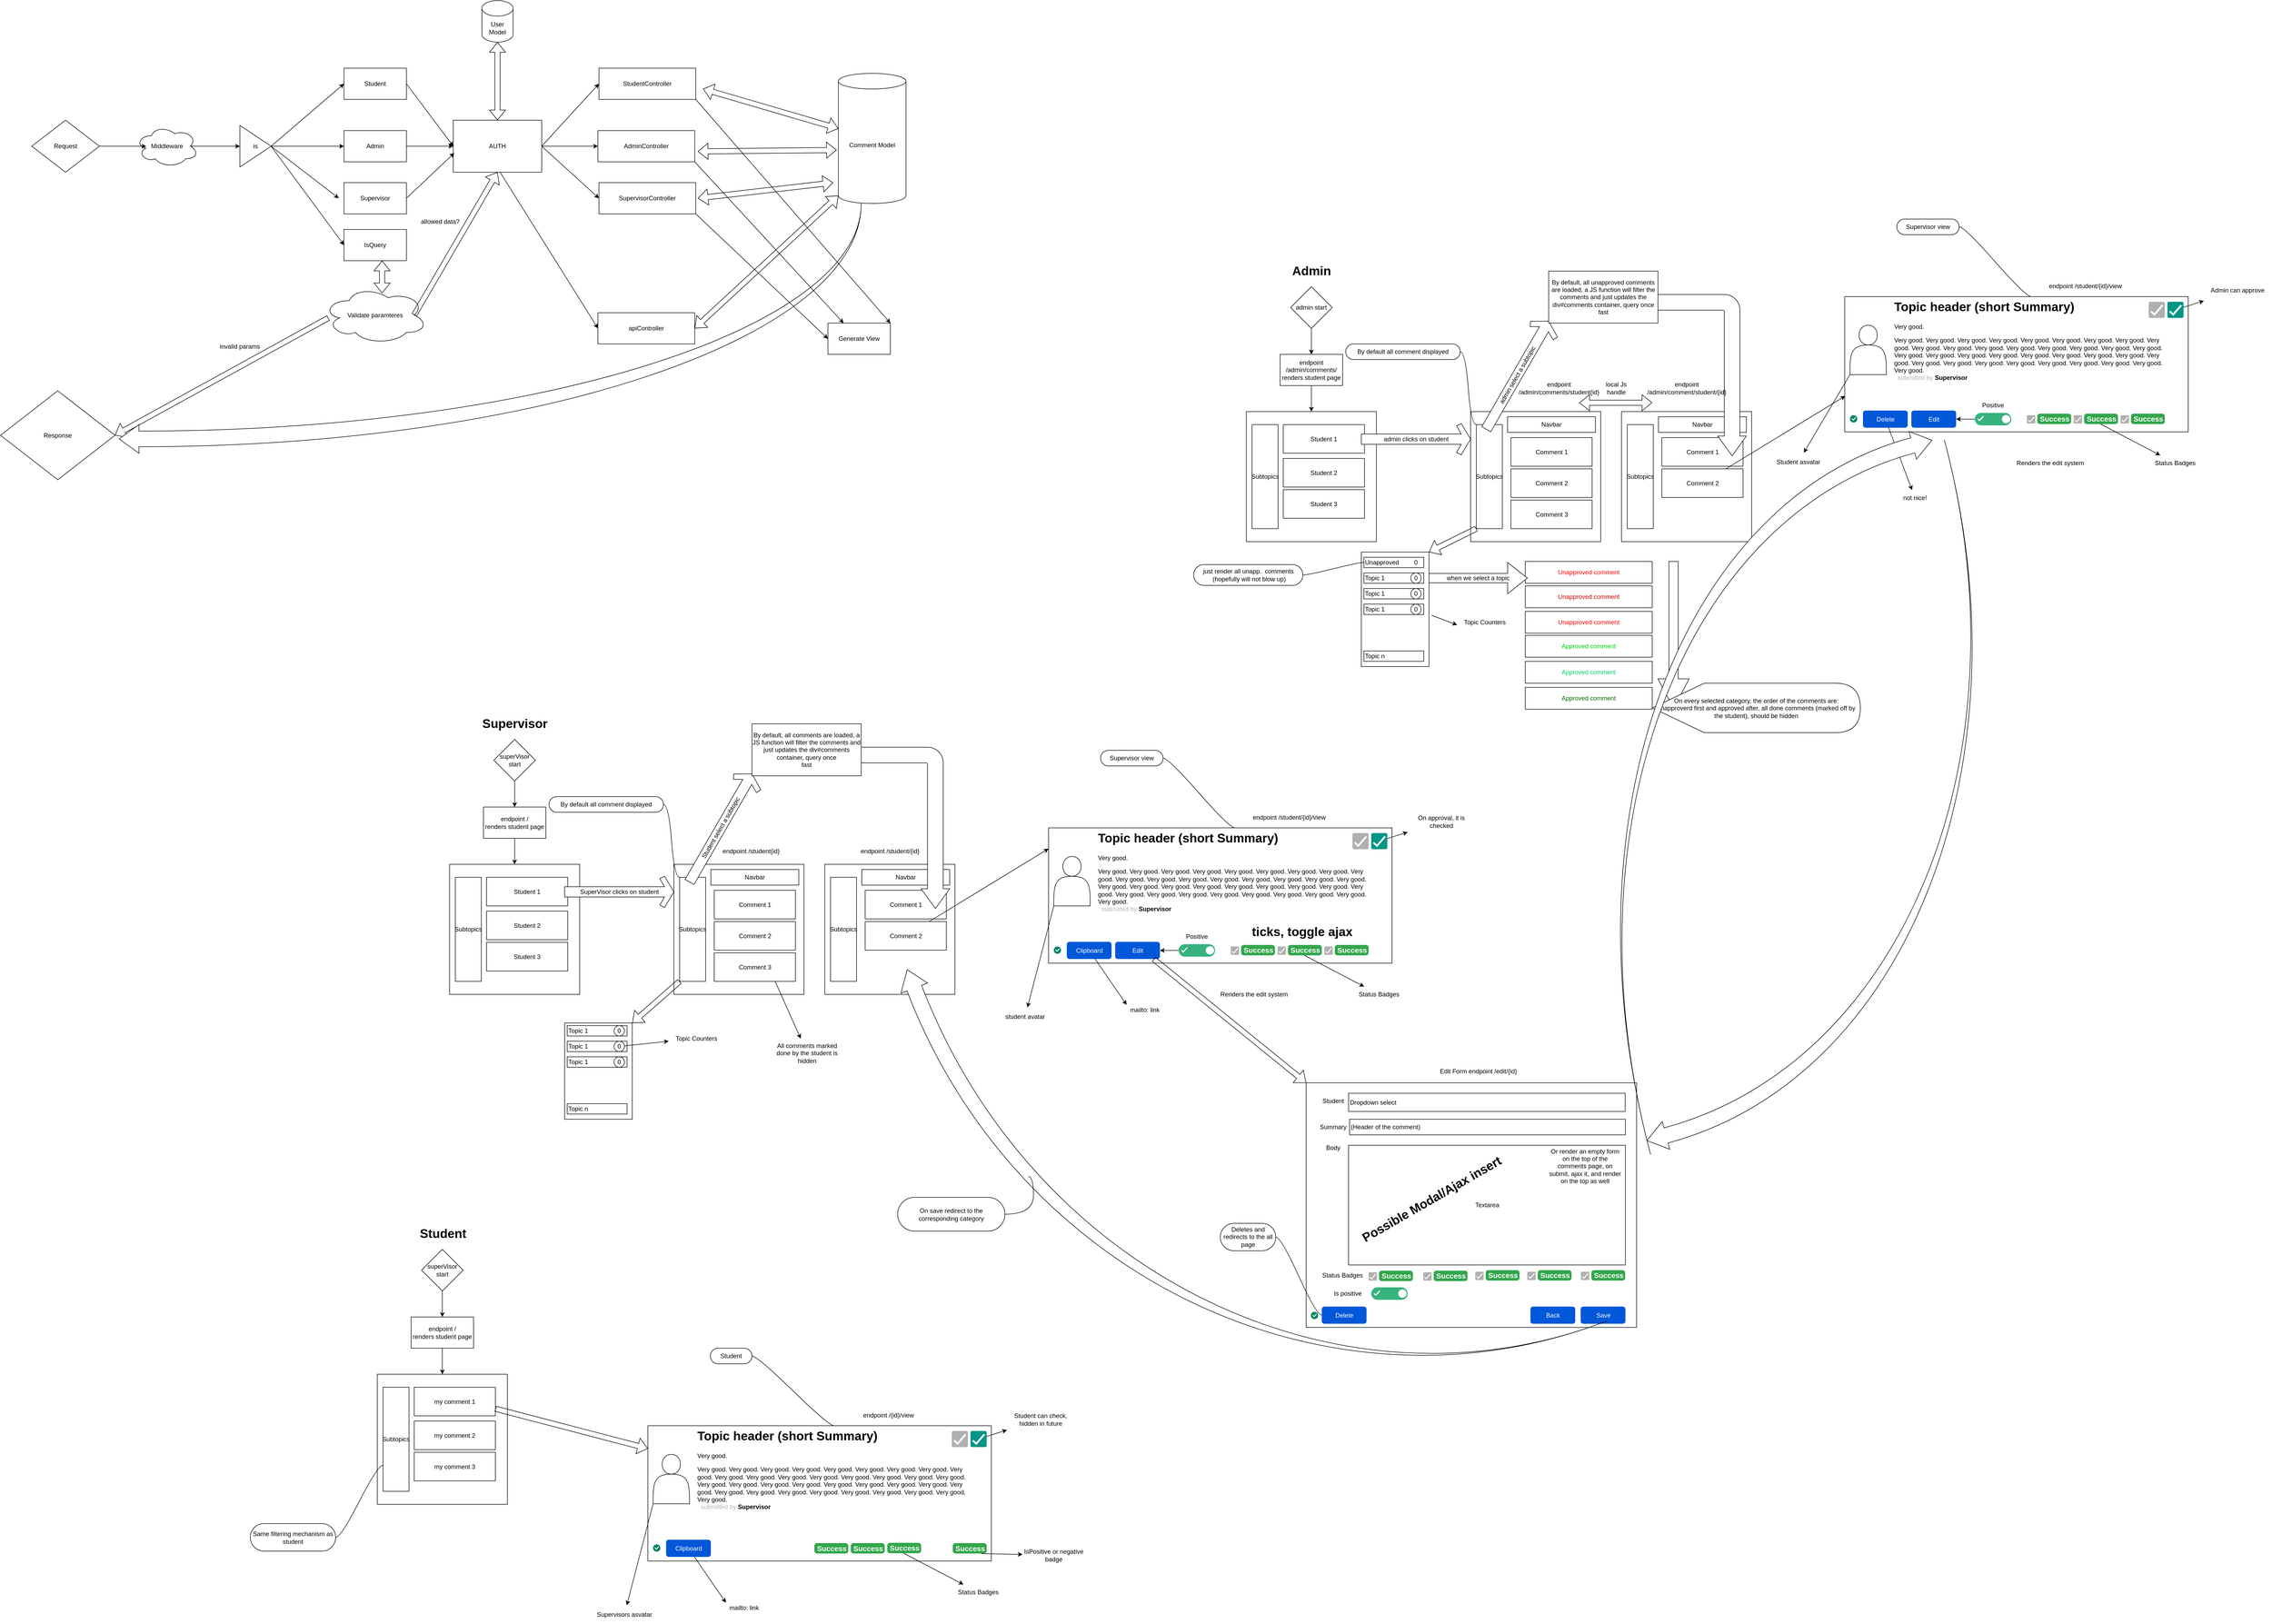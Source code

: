 <mxfile version="16.6.6" type="github">
  <diagram id="615WlCl466orSy8ZMWLm" name="Page-1">
    <mxGraphModel dx="6230" dy="4196" grid="1" gridSize="10" guides="1" tooltips="1" connect="1" arrows="1" fold="1" page="1" pageScale="1" pageWidth="4681" pageHeight="3300" math="0" shadow="0">
      <root>
        <mxCell id="0" />
        <mxCell id="1" parent="0" />
        <mxCell id="20bH5RVJDSM0Y5VWUzcJ-3" style="edgeStyle=orthogonalEdgeStyle;rounded=0;orthogonalLoop=1;jettySize=auto;html=1;exitX=0.5;exitY=1;exitDx=0;exitDy=0;entryX=0.5;entryY=0;entryDx=0;entryDy=0;" edge="1" parent="1" source="20bH5RVJDSM0Y5VWUzcJ-1" target="20bH5RVJDSM0Y5VWUzcJ-2">
          <mxGeometry relative="1" as="geometry" />
        </mxCell>
        <mxCell id="20bH5RVJDSM0Y5VWUzcJ-1" value="superVisor start" style="rhombus;whiteSpace=wrap;html=1;" vertex="1" parent="1">
          <mxGeometry x="788" y="-1750" width="80" height="80" as="geometry" />
        </mxCell>
        <mxCell id="20bH5RVJDSM0Y5VWUzcJ-9" style="edgeStyle=orthogonalEdgeStyle;rounded=0;orthogonalLoop=1;jettySize=auto;html=1;exitX=0.5;exitY=1;exitDx=0;exitDy=0;entryX=0.5;entryY=0;entryDx=0;entryDy=0;" edge="1" parent="1" source="20bH5RVJDSM0Y5VWUzcJ-2" target="20bH5RVJDSM0Y5VWUzcJ-4">
          <mxGeometry relative="1" as="geometry" />
        </mxCell>
        <mxCell id="20bH5RVJDSM0Y5VWUzcJ-2" value="endpoint /&lt;br&gt;renders student page" style="rounded=0;whiteSpace=wrap;html=1;" vertex="1" parent="1">
          <mxGeometry x="768" y="-1620" width="120" height="60" as="geometry" />
        </mxCell>
        <mxCell id="20bH5RVJDSM0Y5VWUzcJ-10" value="" style="group" vertex="1" connectable="0" parent="1">
          <mxGeometry x="703" y="-1510" width="250" height="250" as="geometry" />
        </mxCell>
        <mxCell id="20bH5RVJDSM0Y5VWUzcJ-4" value="" style="whiteSpace=wrap;html=1;aspect=fixed;" vertex="1" parent="20bH5RVJDSM0Y5VWUzcJ-10">
          <mxGeometry width="250" height="250" as="geometry" />
        </mxCell>
        <mxCell id="20bH5RVJDSM0Y5VWUzcJ-5" value="Subtopics" style="rounded=0;whiteSpace=wrap;html=1;" vertex="1" parent="20bH5RVJDSM0Y5VWUzcJ-10">
          <mxGeometry x="11" y="25" width="50" height="200" as="geometry" />
        </mxCell>
        <mxCell id="20bH5RVJDSM0Y5VWUzcJ-6" value="Student 1" style="rounded=0;whiteSpace=wrap;html=1;" vertex="1" parent="20bH5RVJDSM0Y5VWUzcJ-10">
          <mxGeometry x="71" y="25" width="156" height="55" as="geometry" />
        </mxCell>
        <mxCell id="20bH5RVJDSM0Y5VWUzcJ-7" value="Student 2" style="rounded=0;whiteSpace=wrap;html=1;" vertex="1" parent="20bH5RVJDSM0Y5VWUzcJ-10">
          <mxGeometry x="71" y="90" width="156" height="55" as="geometry" />
        </mxCell>
        <mxCell id="20bH5RVJDSM0Y5VWUzcJ-8" value="Student 3" style="rounded=0;whiteSpace=wrap;html=1;" vertex="1" parent="20bH5RVJDSM0Y5VWUzcJ-10">
          <mxGeometry x="71" y="150" width="156" height="55" as="geometry" />
        </mxCell>
        <mxCell id="20bH5RVJDSM0Y5VWUzcJ-11" value="SuperVisor clicks on student" style="html=1;shadow=0;dashed=0;align=center;verticalAlign=middle;shape=mxgraph.arrows2.sharpArrow2;dy1=0.67;dx1=18;dx2=18;dy3=0.15;dx3=27;notch=0;" vertex="1" parent="1">
          <mxGeometry x="924" y="-1487" width="210" height="60" as="geometry" />
        </mxCell>
        <mxCell id="20bH5RVJDSM0Y5VWUzcJ-12" value="" style="group" vertex="1" connectable="0" parent="1">
          <mxGeometry x="1134" y="-1510" width="250" height="250" as="geometry" />
        </mxCell>
        <mxCell id="20bH5RVJDSM0Y5VWUzcJ-13" value="" style="whiteSpace=wrap;html=1;aspect=fixed;" vertex="1" parent="20bH5RVJDSM0Y5VWUzcJ-12">
          <mxGeometry width="250" height="250" as="geometry" />
        </mxCell>
        <mxCell id="20bH5RVJDSM0Y5VWUzcJ-14" value="Subtopics" style="rounded=0;whiteSpace=wrap;html=1;" vertex="1" parent="20bH5RVJDSM0Y5VWUzcJ-12">
          <mxGeometry x="11" y="25" width="50" height="200" as="geometry" />
        </mxCell>
        <mxCell id="20bH5RVJDSM0Y5VWUzcJ-15" value="Comment 1" style="rounded=0;whiteSpace=wrap;html=1;" vertex="1" parent="20bH5RVJDSM0Y5VWUzcJ-12">
          <mxGeometry x="77.5" y="50" width="156" height="55" as="geometry" />
        </mxCell>
        <mxCell id="20bH5RVJDSM0Y5VWUzcJ-16" value="Comment 2" style="rounded=0;whiteSpace=wrap;html=1;" vertex="1" parent="20bH5RVJDSM0Y5VWUzcJ-12">
          <mxGeometry x="77.5" y="110" width="156" height="55" as="geometry" />
        </mxCell>
        <mxCell id="20bH5RVJDSM0Y5VWUzcJ-17" value="Comment 3" style="rounded=0;whiteSpace=wrap;html=1;" vertex="1" parent="20bH5RVJDSM0Y5VWUzcJ-12">
          <mxGeometry x="77.5" y="170" width="156" height="55" as="geometry" />
        </mxCell>
        <mxCell id="20bH5RVJDSM0Y5VWUzcJ-18" value="Navbar" style="rounded=0;whiteSpace=wrap;html=1;" vertex="1" parent="20bH5RVJDSM0Y5VWUzcJ-12">
          <mxGeometry x="71" y="10" width="169" height="30" as="geometry" />
        </mxCell>
        <mxCell id="20bH5RVJDSM0Y5VWUzcJ-21" value="By default all comment displayed" style="whiteSpace=wrap;html=1;rounded=1;arcSize=50;align=center;verticalAlign=middle;strokeWidth=1;autosize=1;spacing=4;treeFolding=1;treeMoving=1;newEdgeStyle={&quot;edgeStyle&quot;:&quot;entityRelationEdgeStyle&quot;,&quot;startArrow&quot;:&quot;none&quot;,&quot;endArrow&quot;:&quot;none&quot;,&quot;segment&quot;:10,&quot;curved&quot;:1};" vertex="1" parent="1">
          <mxGeometry x="894" y="-1640" width="220" height="30" as="geometry" />
        </mxCell>
        <mxCell id="20bH5RVJDSM0Y5VWUzcJ-22" value="" style="edgeStyle=entityRelationEdgeStyle;startArrow=none;endArrow=none;segment=10;curved=1;rounded=0;exitX=0;exitY=0;exitDx=0;exitDy=0;" edge="1" target="20bH5RVJDSM0Y5VWUzcJ-21" parent="1" source="20bH5RVJDSM0Y5VWUzcJ-14">
          <mxGeometry relative="1" as="geometry">
            <mxPoint x="1071.1" y="-1485" as="sourcePoint" />
          </mxGeometry>
        </mxCell>
        <mxCell id="20bH5RVJDSM0Y5VWUzcJ-23" value="Student select a subtopic" style="html=1;shadow=0;dashed=0;align=center;verticalAlign=middle;shape=mxgraph.arrows2.sharpArrow2;dy1=0.67;dx1=18;dx2=18;dy3=0.15;dx3=27;notch=0;rotation=-60;" vertex="1" parent="1">
          <mxGeometry x="1104" y="-1610" width="240" height="60" as="geometry" />
        </mxCell>
        <mxCell id="20bH5RVJDSM0Y5VWUzcJ-24" value="By default, all comments are loaded, a JS function will filter the comments and just updates the div#comments container, query once&lt;br&gt;fast" style="rounded=0;whiteSpace=wrap;html=1;" vertex="1" parent="1">
          <mxGeometry x="1284" y="-1780" width="210" height="100" as="geometry" />
        </mxCell>
        <mxCell id="20bH5RVJDSM0Y5VWUzcJ-25" value="" style="group" vertex="1" connectable="0" parent="1">
          <mxGeometry x="1424" y="-1510" width="250" height="250" as="geometry" />
        </mxCell>
        <mxCell id="20bH5RVJDSM0Y5VWUzcJ-26" value="" style="whiteSpace=wrap;html=1;aspect=fixed;" vertex="1" parent="20bH5RVJDSM0Y5VWUzcJ-25">
          <mxGeometry width="250" height="250" as="geometry" />
        </mxCell>
        <mxCell id="20bH5RVJDSM0Y5VWUzcJ-27" value="Subtopics" style="rounded=0;whiteSpace=wrap;html=1;" vertex="1" parent="20bH5RVJDSM0Y5VWUzcJ-25">
          <mxGeometry x="11" y="25" width="50" height="200" as="geometry" />
        </mxCell>
        <mxCell id="20bH5RVJDSM0Y5VWUzcJ-28" value="Comment 1" style="rounded=0;whiteSpace=wrap;html=1;" vertex="1" parent="20bH5RVJDSM0Y5VWUzcJ-25">
          <mxGeometry x="77.5" y="50" width="156" height="55" as="geometry" />
        </mxCell>
        <mxCell id="20bH5RVJDSM0Y5VWUzcJ-29" value="Comment 2" style="rounded=0;whiteSpace=wrap;html=1;" vertex="1" parent="20bH5RVJDSM0Y5VWUzcJ-25">
          <mxGeometry x="77.5" y="110" width="156" height="55" as="geometry" />
        </mxCell>
        <mxCell id="20bH5RVJDSM0Y5VWUzcJ-31" value="Navbar" style="rounded=0;whiteSpace=wrap;html=1;" vertex="1" parent="20bH5RVJDSM0Y5VWUzcJ-25">
          <mxGeometry x="71" y="10" width="169" height="30" as="geometry" />
        </mxCell>
        <mxCell id="20bH5RVJDSM0Y5VWUzcJ-51" value="" style="endArrow=classic;html=1;rounded=0;" edge="1" parent="20bH5RVJDSM0Y5VWUzcJ-25" source="20bH5RVJDSM0Y5VWUzcJ-29">
          <mxGeometry width="50" height="50" relative="1" as="geometry">
            <mxPoint x="210" y="180" as="sourcePoint" />
            <mxPoint x="430" y="-30" as="targetPoint" />
          </mxGeometry>
        </mxCell>
        <mxCell id="20bH5RVJDSM0Y5VWUzcJ-32" value="" style="html=1;shadow=0;dashed=0;align=center;verticalAlign=middle;shape=mxgraph.arrows2.bendArrow;dy=15;dx=38;notch=0;arrowHead=55;rounded=1;rotation=90;" vertex="1" parent="1">
          <mxGeometry x="1424" y="-1665" width="310" height="170" as="geometry" />
        </mxCell>
        <mxCell id="20bH5RVJDSM0Y5VWUzcJ-33" value="" style="shape=image;html=1;verticalAlign=top;verticalLabelPosition=bottom;labelBackgroundColor=#ffffff;imageAspect=0;aspect=fixed;image=https://cdn2.iconfinder.com/data/icons/vivid/48/thunder-128.png" vertex="1" parent="1">
          <mxGeometry x="1354" y="-1710" width="30" height="30" as="geometry" />
        </mxCell>
        <mxCell id="20bH5RVJDSM0Y5VWUzcJ-34" value="" style="rounded=0;whiteSpace=wrap;html=1;" vertex="1" parent="1">
          <mxGeometry x="924" y="-1205" width="130" height="185" as="geometry" />
        </mxCell>
        <mxCell id="20bH5RVJDSM0Y5VWUzcJ-35" value="" style="shape=flexArrow;endArrow=classic;html=1;rounded=0;exitX=0;exitY=1;exitDx=0;exitDy=0;entryX=1;entryY=0;entryDx=0;entryDy=0;" edge="1" parent="1" source="20bH5RVJDSM0Y5VWUzcJ-14" target="20bH5RVJDSM0Y5VWUzcJ-34">
          <mxGeometry width="50" height="50" relative="1" as="geometry">
            <mxPoint x="1164" y="-1140" as="sourcePoint" />
            <mxPoint x="1214" y="-1190" as="targetPoint" />
          </mxGeometry>
        </mxCell>
        <mxCell id="20bH5RVJDSM0Y5VWUzcJ-36" value="Topic 1" style="rounded=0;whiteSpace=wrap;html=1;align=left;" vertex="1" parent="1">
          <mxGeometry x="929" y="-1200" width="115" height="20" as="geometry" />
        </mxCell>
        <mxCell id="20bH5RVJDSM0Y5VWUzcJ-37" value="Topic 1" style="rounded=0;whiteSpace=wrap;html=1;align=left;" vertex="1" parent="1">
          <mxGeometry x="929" y="-1170" width="115" height="20" as="geometry" />
        </mxCell>
        <mxCell id="20bH5RVJDSM0Y5VWUzcJ-38" value="Topic 1" style="rounded=0;whiteSpace=wrap;html=1;align=left;" vertex="1" parent="1">
          <mxGeometry x="929" y="-1140" width="115" height="20" as="geometry" />
        </mxCell>
        <mxCell id="20bH5RVJDSM0Y5VWUzcJ-40" value="" style="shape=image;html=1;verticalAlign=top;verticalLabelPosition=bottom;labelBackgroundColor=#ffffff;imageAspect=0;aspect=fixed;image=https://cdn4.iconfinder.com/data/icons/essential-app-1/16/dot-more-menu-hide-128.png;rotation=90;" vertex="1" parent="1">
          <mxGeometry x="962.5" y="-1110" width="48" height="48" as="geometry" />
        </mxCell>
        <mxCell id="20bH5RVJDSM0Y5VWUzcJ-41" value="Topic n" style="rounded=0;whiteSpace=wrap;html=1;align=left;" vertex="1" parent="1">
          <mxGeometry x="929" y="-1050" width="115" height="20" as="geometry" />
        </mxCell>
        <mxCell id="20bH5RVJDSM0Y5VWUzcJ-42" value="" style="ellipse;whiteSpace=wrap;html=1;aspect=fixed;" vertex="1" parent="1">
          <mxGeometry x="1019" y="-1200" width="20" height="20" as="geometry" />
        </mxCell>
        <mxCell id="20bH5RVJDSM0Y5VWUzcJ-43" value="" style="ellipse;whiteSpace=wrap;html=1;aspect=fixed;" vertex="1" parent="1">
          <mxGeometry x="1019" y="-1170" width="20" height="20" as="geometry" />
        </mxCell>
        <mxCell id="20bH5RVJDSM0Y5VWUzcJ-44" value="" style="ellipse;whiteSpace=wrap;html=1;aspect=fixed;" vertex="1" parent="1">
          <mxGeometry x="1019" y="-1140" width="20" height="20" as="geometry" />
        </mxCell>
        <mxCell id="20bH5RVJDSM0Y5VWUzcJ-45" value="" style="endArrow=classic;html=1;rounded=0;" edge="1" parent="1" source="20bH5RVJDSM0Y5VWUzcJ-43">
          <mxGeometry width="50" height="50" relative="1" as="geometry">
            <mxPoint x="1164" y="-1140" as="sourcePoint" />
            <mxPoint x="1124" y="-1170" as="targetPoint" />
          </mxGeometry>
        </mxCell>
        <mxCell id="20bH5RVJDSM0Y5VWUzcJ-46" value="Topic Counters&amp;nbsp;" style="text;html=1;strokeColor=none;fillColor=none;align=center;verticalAlign=middle;whiteSpace=wrap;rounded=0;" vertex="1" parent="1">
          <mxGeometry x="1124" y="-1190" width="110" height="30" as="geometry" />
        </mxCell>
        <mxCell id="20bH5RVJDSM0Y5VWUzcJ-47" value="0" style="text;html=1;strokeColor=none;fillColor=none;align=center;verticalAlign=middle;whiteSpace=wrap;rounded=0;" vertex="1" parent="1">
          <mxGeometry x="999" y="-1205" width="60" height="30" as="geometry" />
        </mxCell>
        <mxCell id="20bH5RVJDSM0Y5VWUzcJ-48" value="0" style="text;html=1;strokeColor=none;fillColor=none;align=center;verticalAlign=middle;whiteSpace=wrap;rounded=0;" vertex="1" parent="1">
          <mxGeometry x="999" y="-1175" width="60" height="30" as="geometry" />
        </mxCell>
        <mxCell id="20bH5RVJDSM0Y5VWUzcJ-49" value="0" style="text;html=1;strokeColor=none;fillColor=none;align=center;verticalAlign=middle;whiteSpace=wrap;rounded=0;" vertex="1" parent="1">
          <mxGeometry x="999" y="-1145" width="60" height="30" as="geometry" />
        </mxCell>
        <mxCell id="20bH5RVJDSM0Y5VWUzcJ-52" value="" style="rounded=0;whiteSpace=wrap;html=1;" vertex="1" parent="1">
          <mxGeometry x="1854" y="-1580" width="660" height="260" as="geometry" />
        </mxCell>
        <mxCell id="20bH5RVJDSM0Y5VWUzcJ-54" value="&lt;h1&gt;Topic header (short Summary)&lt;/h1&gt;&lt;p&gt;Very good.&amp;nbsp;&lt;/p&gt;Very good. Very good. Very good. Very good. Very good. Very good. Very good. Very good. Very good. Very good. Very good. Very good. Very good. Very good. Very good. Very good. Very good. Very good. Very good. Very good. Very good. Very good. Very good. Very good. Very good. Very good. Very good. Very good. Very good. Very good. Very good. Very good. Very good. Very good. Very good.&amp;nbsp;&lt;br&gt;&lt;span style=&quot;white-space: pre&quot;&gt;	&lt;/span&gt;&lt;span style=&quot;white-space: pre&quot;&gt;	&lt;/span&gt;&lt;font color=&quot;#b3b3b3&quot;&gt;submitted by&lt;/font&gt; &lt;b&gt;Supervisor&lt;/b&gt;" style="text;html=1;strokeColor=none;fillColor=none;spacing=5;spacingTop=-20;whiteSpace=wrap;overflow=hidden;rounded=0;" vertex="1" parent="1">
          <mxGeometry x="1944" y="-1580" width="536" height="170" as="geometry" />
        </mxCell>
        <mxCell id="20bH5RVJDSM0Y5VWUzcJ-60" value="Success" style="html=1;shadow=0;dashed=0;shape=mxgraph.bootstrap.rrect;rSize=5;strokeColor=none;strokeWidth=1;fillColor=#33A64C;fontColor=#FFFFFF;whiteSpace=wrap;align=left;verticalAlign=middle;spacingLeft=0;fontStyle=1;fontSize=14;spacing=5;" vertex="1" parent="1">
          <mxGeometry x="2224" y="-1355" width="65" height="20" as="geometry" />
        </mxCell>
        <mxCell id="20bH5RVJDSM0Y5VWUzcJ-61" value="" style="endArrow=classic;html=1;rounded=0;fontColor=#B3B3B3;" edge="1" parent="1" target="20bH5RVJDSM0Y5VWUzcJ-62">
          <mxGeometry width="50" height="50" relative="1" as="geometry">
            <mxPoint x="2345.618" y="-1335" as="sourcePoint" />
            <mxPoint x="2464" y="-1260" as="targetPoint" />
          </mxGeometry>
        </mxCell>
        <mxCell id="20bH5RVJDSM0Y5VWUzcJ-62" value="&lt;font color=&quot;#000000&quot;&gt;Status Badges&lt;/font&gt;" style="text;html=1;strokeColor=none;fillColor=none;align=center;verticalAlign=middle;whiteSpace=wrap;rounded=0;fontColor=#B3B3B3;" vertex="1" parent="1">
          <mxGeometry x="2434" y="-1275" width="110" height="30" as="geometry" />
        </mxCell>
        <mxCell id="20bH5RVJDSM0Y5VWUzcJ-64" value="" style="shape=actor;whiteSpace=wrap;html=1;fontColor=#000000;" vertex="1" parent="1">
          <mxGeometry x="1864" y="-1525" width="70" height="95" as="geometry" />
        </mxCell>
        <mxCell id="20bH5RVJDSM0Y5VWUzcJ-65" value="" style="endArrow=classic;html=1;rounded=0;fontColor=#000000;exitX=0;exitY=1;exitDx=0;exitDy=0;exitPerimeter=0;" edge="1" parent="1" source="20bH5RVJDSM0Y5VWUzcJ-64" target="20bH5RVJDSM0Y5VWUzcJ-66">
          <mxGeometry width="50" height="50" relative="1" as="geometry">
            <mxPoint x="2324" y="-1450" as="sourcePoint" />
            <mxPoint x="1774" y="-1220" as="targetPoint" />
          </mxGeometry>
        </mxCell>
        <mxCell id="20bH5RVJDSM0Y5VWUzcJ-66" value="student avatar" style="text;html=1;strokeColor=none;fillColor=none;align=center;verticalAlign=middle;whiteSpace=wrap;rounded=0;fontColor=#000000;" vertex="1" parent="1">
          <mxGeometry x="1744" y="-1235" width="130" height="35" as="geometry" />
        </mxCell>
        <mxCell id="20bH5RVJDSM0Y5VWUzcJ-67" value="Clipboard" style="rounded=1;fillColor=#0057D8;align=center;strokeColor=none;html=1;fontColor=#ffffff;fontSize=12;sketch=0;" vertex="1" parent="1">
          <mxGeometry x="1889" y="-1361" width="86" height="33" as="geometry" />
        </mxCell>
        <mxCell id="20bH5RVJDSM0Y5VWUzcJ-68" value="" style="html=1;shadow=0;dashed=0;shape=mxgraph.atlassian.checkbox;fillColor=#008465;strokeColor=none;html=1;sketch=0;fontColor=#000000;" vertex="1" parent="1">
          <mxGeometry x="1864" y="-1352" width="14" height="14" as="geometry" />
        </mxCell>
        <mxCell id="20bH5RVJDSM0Y5VWUzcJ-69" value="" style="endArrow=classic;html=1;rounded=0;fontColor=#000000;" edge="1" parent="1" source="20bH5RVJDSM0Y5VWUzcJ-67">
          <mxGeometry width="50" height="50" relative="1" as="geometry">
            <mxPoint x="2324" y="-1460" as="sourcePoint" />
            <mxPoint x="2004" y="-1240" as="targetPoint" />
          </mxGeometry>
        </mxCell>
        <mxCell id="20bH5RVJDSM0Y5VWUzcJ-70" value="mailto: link" style="text;html=1;strokeColor=none;fillColor=none;align=center;verticalAlign=middle;whiteSpace=wrap;rounded=0;fontColor=#000000;" vertex="1" parent="1">
          <mxGeometry x="1994" y="-1245" width="90" height="30" as="geometry" />
        </mxCell>
        <mxCell id="20bH5RVJDSM0Y5VWUzcJ-73" value="Supervisor view" style="whiteSpace=wrap;html=1;rounded=1;arcSize=50;align=center;verticalAlign=middle;strokeWidth=1;autosize=1;spacing=4;treeFolding=1;treeMoving=1;newEdgeStyle={&quot;edgeStyle&quot;:&quot;entityRelationEdgeStyle&quot;,&quot;startArrow&quot;:&quot;none&quot;,&quot;endArrow&quot;:&quot;none&quot;,&quot;segment&quot;:10,&quot;curved&quot;:1};fontColor=#000000;" vertex="1" parent="1">
          <mxGeometry x="1954" y="-1729" width="120" height="30" as="geometry" />
        </mxCell>
        <mxCell id="20bH5RVJDSM0Y5VWUzcJ-74" value="" style="edgeStyle=entityRelationEdgeStyle;startArrow=none;endArrow=none;segment=10;curved=1;rounded=0;fontColor=#000000;exitX=0.5;exitY=0;exitDx=0;exitDy=0;" edge="1" target="20bH5RVJDSM0Y5VWUzcJ-73" parent="1" source="20bH5RVJDSM0Y5VWUzcJ-54">
          <mxGeometry relative="1" as="geometry">
            <mxPoint x="1864" y="-1690" as="sourcePoint" />
          </mxGeometry>
        </mxCell>
        <mxCell id="20bH5RVJDSM0Y5VWUzcJ-75" value="Edit" style="rounded=1;fillColor=#0057D8;align=center;strokeColor=none;html=1;fontColor=#ffffff;fontSize=12;sketch=0;" vertex="1" parent="1">
          <mxGeometry x="1982" y="-1361" width="86" height="33" as="geometry" />
        </mxCell>
        <mxCell id="20bH5RVJDSM0Y5VWUzcJ-78" value="" style="dashed=0;labelPosition=right;align=left;shape=mxgraph.gmdl.checkbox;strokeColor=none;fillColor=#B0B0B0;strokeWidth=2;aspect=fixed;sketch=0;fontColor=#000000;" vertex="1" parent="1">
          <mxGeometry x="2204" y="-1352" width="16" height="16" as="geometry" />
        </mxCell>
        <mxCell id="20bH5RVJDSM0Y5VWUzcJ-81" value="Success" style="html=1;shadow=0;dashed=0;shape=mxgraph.bootstrap.rrect;rSize=5;strokeColor=none;strokeWidth=1;fillColor=#33A64C;fontColor=#FFFFFF;whiteSpace=wrap;align=left;verticalAlign=middle;spacingLeft=0;fontStyle=1;fontSize=14;spacing=5;" vertex="1" parent="1">
          <mxGeometry x="2314" y="-1355" width="65" height="20" as="geometry" />
        </mxCell>
        <mxCell id="20bH5RVJDSM0Y5VWUzcJ-82" value="" style="dashed=0;labelPosition=right;align=left;shape=mxgraph.gmdl.checkbox;strokeColor=none;fillColor=#B0B0B0;strokeWidth=2;aspect=fixed;sketch=0;fontColor=#000000;" vertex="1" parent="1">
          <mxGeometry x="2294" y="-1352" width="16" height="16" as="geometry" />
        </mxCell>
        <mxCell id="20bH5RVJDSM0Y5VWUzcJ-83" value="Success" style="html=1;shadow=0;dashed=0;shape=mxgraph.bootstrap.rrect;rSize=5;strokeColor=none;strokeWidth=1;fillColor=#33A64C;fontColor=#FFFFFF;whiteSpace=wrap;align=left;verticalAlign=middle;spacingLeft=0;fontStyle=1;fontSize=14;spacing=5;" vertex="1" parent="1">
          <mxGeometry x="2404" y="-1355" width="65" height="20" as="geometry" />
        </mxCell>
        <mxCell id="20bH5RVJDSM0Y5VWUzcJ-84" value="" style="dashed=0;labelPosition=right;align=left;shape=mxgraph.gmdl.checkbox;strokeColor=none;fillColor=#B0B0B0;strokeWidth=2;aspect=fixed;sketch=0;fontColor=#000000;" vertex="1" parent="1">
          <mxGeometry x="2384" y="-1352" width="16" height="16" as="geometry" />
        </mxCell>
        <mxCell id="20bH5RVJDSM0Y5VWUzcJ-115" value="" style="edgeStyle=orthogonalEdgeStyle;rounded=0;orthogonalLoop=1;jettySize=auto;html=1;fontColor=#000000;" edge="1" parent="1" source="20bH5RVJDSM0Y5VWUzcJ-88" target="20bH5RVJDSM0Y5VWUzcJ-75">
          <mxGeometry relative="1" as="geometry" />
        </mxCell>
        <mxCell id="20bH5RVJDSM0Y5VWUzcJ-88" value="" style="fillColor=#36B37E;strokeColor=none;rounded=1;arcSize=50;sketch=0;hachureGap=4;pointerEvents=0;fontFamily=Architects Daughter;fontSource=https%3A%2F%2Ffonts.googleapis.com%2Fcss%3Ffamily%3DArchitects%2BDaughter;fontSize=20;fontColor=#000000;" vertex="1" parent="1">
          <mxGeometry x="2104" y="-1356.5" width="70" height="24" as="geometry" />
        </mxCell>
        <mxCell id="20bH5RVJDSM0Y5VWUzcJ-89" value="" style="shape=ellipse;strokeColor=none;fillColor=#ffffff;sketch=0;hachureGap=4;pointerEvents=0;fontFamily=Architects Daughter;fontSource=https%3A%2F%2Ffonts.googleapis.com%2Fcss%3Ffamily%3DArchitects%2BDaughter;fontSize=20;fontColor=#000000;" vertex="1" parent="20bH5RVJDSM0Y5VWUzcJ-88">
          <mxGeometry x="1" y="0.5" width="16" height="16" relative="1" as="geometry">
            <mxPoint x="-18" y="-8" as="offset" />
          </mxGeometry>
        </mxCell>
        <mxCell id="20bH5RVJDSM0Y5VWUzcJ-90" value="" style="html=1;shadow=0;dashed=0;shape=mxgraph.atlassian.check;strokeColor=#ffffff;strokeWidth=2;sketch=1;hachureGap=4;pointerEvents=0;fontFamily=Architects Daughter;fontSource=https%3A%2F%2Ffonts.googleapis.com%2Fcss%3Ffamily%3DArchitects%2BDaughter;fontSize=20;fontColor=#000000;" vertex="1" parent="20bH5RVJDSM0Y5VWUzcJ-88">
          <mxGeometry y="0.5" width="10" height="8" relative="1" as="geometry">
            <mxPoint x="6" y="-5" as="offset" />
          </mxGeometry>
        </mxCell>
        <mxCell id="20bH5RVJDSM0Y5VWUzcJ-91" value="Positive" style="text;html=1;strokeColor=none;fillColor=none;align=center;verticalAlign=middle;whiteSpace=wrap;rounded=0;fontColor=#000000;" vertex="1" parent="1">
          <mxGeometry x="2109" y="-1386.5" width="60" height="30" as="geometry" />
        </mxCell>
        <mxCell id="20bH5RVJDSM0Y5VWUzcJ-92" value="" style="shape=flexArrow;endArrow=classic;html=1;rounded=0;fontColor=#000000;exitX=0.861;exitY=1.008;exitDx=0;exitDy=0;exitPerimeter=0;entryX=0;entryY=0;entryDx=0;entryDy=0;" edge="1" parent="1" source="20bH5RVJDSM0Y5VWUzcJ-75" target="20bH5RVJDSM0Y5VWUzcJ-93">
          <mxGeometry width="50" height="50" relative="1" as="geometry">
            <mxPoint x="2164" y="-1220" as="sourcePoint" />
            <mxPoint x="2414" y="-1070" as="targetPoint" />
          </mxGeometry>
        </mxCell>
        <mxCell id="20bH5RVJDSM0Y5VWUzcJ-93" value="" style="rounded=0;whiteSpace=wrap;html=1;fontColor=#000000;" vertex="1" parent="1">
          <mxGeometry x="2349" y="-1090" width="635" height="470" as="geometry" />
        </mxCell>
        <mxCell id="20bH5RVJDSM0Y5VWUzcJ-94" value="Edit Form endpoint /edit/{id}" style="text;html=1;strokeColor=none;fillColor=none;align=center;verticalAlign=middle;whiteSpace=wrap;rounded=0;fontColor=#000000;" vertex="1" parent="1">
          <mxGeometry x="2590" y="-1127.5" width="180" height="30" as="geometry" />
        </mxCell>
        <mxCell id="20bH5RVJDSM0Y5VWUzcJ-95" value="Summary" style="text;html=1;strokeColor=none;fillColor=none;align=center;verticalAlign=middle;whiteSpace=wrap;rounded=0;fontColor=#000000;" vertex="1" parent="1">
          <mxGeometry x="2370.5" y="-1020" width="60" height="30" as="geometry" />
        </mxCell>
        <mxCell id="20bH5RVJDSM0Y5VWUzcJ-96" value="(Header of the comment)" style="rounded=0;whiteSpace=wrap;html=1;fontColor=#000000;align=left;" vertex="1" parent="1">
          <mxGeometry x="2432.5" y="-1020" width="530" height="30" as="geometry" />
        </mxCell>
        <mxCell id="20bH5RVJDSM0Y5VWUzcJ-97" value="Body" style="text;html=1;strokeColor=none;fillColor=none;align=center;verticalAlign=middle;whiteSpace=wrap;rounded=0;fontColor=#000000;" vertex="1" parent="1">
          <mxGeometry x="2370.5" y="-980" width="60" height="30" as="geometry" />
        </mxCell>
        <mxCell id="20bH5RVJDSM0Y5VWUzcJ-98" value="Textarea" style="rounded=0;whiteSpace=wrap;html=1;fontColor=#000000;" vertex="1" parent="1">
          <mxGeometry x="2430.5" y="-970" width="532" height="230" as="geometry" />
        </mxCell>
        <mxCell id="20bH5RVJDSM0Y5VWUzcJ-99" value="Student" style="text;html=1;strokeColor=none;fillColor=none;align=center;verticalAlign=middle;whiteSpace=wrap;rounded=0;fontColor=#000000;" vertex="1" parent="1">
          <mxGeometry x="2371" y="-1070" width="60" height="30" as="geometry" />
        </mxCell>
        <mxCell id="20bH5RVJDSM0Y5VWUzcJ-100" value="Dropdown select" style="rounded=0;whiteSpace=wrap;html=1;fontColor=#000000;align=left;" vertex="1" parent="1">
          <mxGeometry x="2430.5" y="-1070" width="531.5" height="35" as="geometry" />
        </mxCell>
        <mxCell id="20bH5RVJDSM0Y5VWUzcJ-101" value="Success" style="html=1;shadow=0;dashed=0;shape=mxgraph.bootstrap.rrect;rSize=5;strokeColor=none;strokeWidth=1;fillColor=#33A64C;fontColor=#FFFFFF;whiteSpace=wrap;align=left;verticalAlign=middle;spacingLeft=0;fontStyle=1;fontSize=14;spacing=5;" vertex="1" parent="1">
          <mxGeometry x="2897" y="-730" width="65" height="20" as="geometry" />
        </mxCell>
        <mxCell id="20bH5RVJDSM0Y5VWUzcJ-102" value="" style="dashed=0;labelPosition=right;align=left;shape=mxgraph.gmdl.checkbox;strokeColor=none;fillColor=#B0B0B0;strokeWidth=2;aspect=fixed;sketch=0;fontColor=#000000;" vertex="1" parent="1">
          <mxGeometry x="2877" y="-727" width="16" height="16" as="geometry" />
        </mxCell>
        <mxCell id="20bH5RVJDSM0Y5VWUzcJ-103" value="Success" style="html=1;shadow=0;dashed=0;shape=mxgraph.bootstrap.rrect;rSize=5;strokeColor=none;strokeWidth=1;fillColor=#33A64C;fontColor=#FFFFFF;whiteSpace=wrap;align=left;verticalAlign=middle;spacingLeft=0;fontStyle=1;fontSize=14;spacing=5;" vertex="1" parent="1">
          <mxGeometry x="2794" y="-730" width="65" height="20" as="geometry" />
        </mxCell>
        <mxCell id="20bH5RVJDSM0Y5VWUzcJ-104" value="" style="dashed=0;labelPosition=right;align=left;shape=mxgraph.gmdl.checkbox;strokeColor=none;fillColor=#B0B0B0;strokeWidth=2;aspect=fixed;sketch=0;fontColor=#000000;" vertex="1" parent="1">
          <mxGeometry x="2774" y="-727" width="16" height="16" as="geometry" />
        </mxCell>
        <mxCell id="20bH5RVJDSM0Y5VWUzcJ-105" value="Success" style="html=1;shadow=0;dashed=0;shape=mxgraph.bootstrap.rrect;rSize=5;strokeColor=none;strokeWidth=1;fillColor=#33A64C;fontColor=#FFFFFF;whiteSpace=wrap;align=left;verticalAlign=middle;spacingLeft=0;fontStyle=1;fontSize=14;spacing=5;" vertex="1" parent="1">
          <mxGeometry x="2694" y="-730" width="65" height="20" as="geometry" />
        </mxCell>
        <mxCell id="20bH5RVJDSM0Y5VWUzcJ-106" value="" style="dashed=0;labelPosition=right;align=left;shape=mxgraph.gmdl.checkbox;strokeColor=none;fillColor=#B0B0B0;strokeWidth=2;aspect=fixed;sketch=0;fontColor=#000000;" vertex="1" parent="1">
          <mxGeometry x="2674" y="-727" width="16" height="16" as="geometry" />
        </mxCell>
        <mxCell id="20bH5RVJDSM0Y5VWUzcJ-109" value="Success" style="html=1;shadow=0;dashed=0;shape=mxgraph.bootstrap.rrect;rSize=5;strokeColor=none;strokeWidth=1;fillColor=#33A64C;fontColor=#FFFFFF;whiteSpace=wrap;align=left;verticalAlign=middle;spacingLeft=0;fontStyle=1;fontSize=14;spacing=5;" vertex="1" parent="1">
          <mxGeometry x="2594" y="-729" width="65" height="20" as="geometry" />
        </mxCell>
        <mxCell id="20bH5RVJDSM0Y5VWUzcJ-110" value="" style="dashed=0;labelPosition=right;align=left;shape=mxgraph.gmdl.checkbox;strokeColor=none;fillColor=#B0B0B0;strokeWidth=2;aspect=fixed;sketch=0;fontColor=#000000;" vertex="1" parent="1">
          <mxGeometry x="2574" y="-726" width="16" height="16" as="geometry" />
        </mxCell>
        <mxCell id="20bH5RVJDSM0Y5VWUzcJ-111" value="Success" style="html=1;shadow=0;dashed=0;shape=mxgraph.bootstrap.rrect;rSize=5;strokeColor=none;strokeWidth=1;fillColor=#33A64C;fontColor=#FFFFFF;whiteSpace=wrap;align=left;verticalAlign=middle;spacingLeft=0;fontStyle=1;fontSize=14;spacing=5;" vertex="1" parent="1">
          <mxGeometry x="2489" y="-729" width="65" height="20" as="geometry" />
        </mxCell>
        <mxCell id="20bH5RVJDSM0Y5VWUzcJ-112" value="" style="dashed=0;labelPosition=right;align=left;shape=mxgraph.gmdl.checkbox;strokeColor=none;fillColor=#B0B0B0;strokeWidth=2;aspect=fixed;sketch=0;fontColor=#000000;" vertex="1" parent="1">
          <mxGeometry x="2469" y="-726" width="16" height="16" as="geometry" />
        </mxCell>
        <mxCell id="20bH5RVJDSM0Y5VWUzcJ-113" value="Status Badges" style="text;html=1;strokeColor=none;fillColor=none;align=center;verticalAlign=middle;whiteSpace=wrap;rounded=0;fontColor=#000000;" vertex="1" parent="1">
          <mxGeometry x="2372.5" y="-735" width="91.5" height="30" as="geometry" />
        </mxCell>
        <mxCell id="20bH5RVJDSM0Y5VWUzcJ-114" value="Is positive" style="text;html=1;strokeColor=none;fillColor=none;align=center;verticalAlign=middle;whiteSpace=wrap;rounded=0;fontColor=#000000;" vertex="1" parent="1">
          <mxGeometry x="2384" y="-700" width="90" height="30" as="geometry" />
        </mxCell>
        <mxCell id="20bH5RVJDSM0Y5VWUzcJ-116" value="" style="fillColor=#36B37E;strokeColor=none;rounded=1;arcSize=50;sketch=0;hachureGap=4;pointerEvents=0;fontFamily=Architects Daughter;fontSource=https%3A%2F%2Ffonts.googleapis.com%2Fcss%3Ffamily%3DArchitects%2BDaughter;fontSize=20;fontColor=#000000;" vertex="1" parent="1">
          <mxGeometry x="2474" y="-697" width="70" height="24" as="geometry" />
        </mxCell>
        <mxCell id="20bH5RVJDSM0Y5VWUzcJ-117" value="" style="shape=ellipse;strokeColor=none;fillColor=#ffffff;sketch=0;hachureGap=4;pointerEvents=0;fontFamily=Architects Daughter;fontSource=https%3A%2F%2Ffonts.googleapis.com%2Fcss%3Ffamily%3DArchitects%2BDaughter;fontSize=20;fontColor=#000000;" vertex="1" parent="20bH5RVJDSM0Y5VWUzcJ-116">
          <mxGeometry x="1" y="0.5" width="16" height="16" relative="1" as="geometry">
            <mxPoint x="-18" y="-8" as="offset" />
          </mxGeometry>
        </mxCell>
        <mxCell id="20bH5RVJDSM0Y5VWUzcJ-118" value="" style="html=1;shadow=0;dashed=0;shape=mxgraph.atlassian.check;strokeColor=#ffffff;strokeWidth=2;sketch=1;hachureGap=4;pointerEvents=0;fontFamily=Architects Daughter;fontSource=https%3A%2F%2Ffonts.googleapis.com%2Fcss%3Ffamily%3DArchitects%2BDaughter;fontSize=20;fontColor=#000000;" vertex="1" parent="20bH5RVJDSM0Y5VWUzcJ-116">
          <mxGeometry y="0.5" width="10" height="8" relative="1" as="geometry">
            <mxPoint x="6" y="-5" as="offset" />
          </mxGeometry>
        </mxCell>
        <mxCell id="20bH5RVJDSM0Y5VWUzcJ-119" value="Save" style="rounded=1;fillColor=#0057D8;align=center;strokeColor=none;html=1;fontColor=#ffffff;fontSize=12;sketch=0;" vertex="1" parent="1">
          <mxGeometry x="2876.5" y="-660" width="86" height="33" as="geometry" />
        </mxCell>
        <mxCell id="20bH5RVJDSM0Y5VWUzcJ-120" value="Back" style="rounded=1;fillColor=#0057D8;align=center;strokeColor=none;html=1;fontColor=#ffffff;fontSize=12;sketch=0;" vertex="1" parent="1">
          <mxGeometry x="2780" y="-660" width="86" height="33" as="geometry" />
        </mxCell>
        <mxCell id="20bH5RVJDSM0Y5VWUzcJ-122" value="" style="html=1;shadow=0;dashed=0;align=center;verticalAlign=middle;shape=mxgraph.arrows2.jumpInArrow;dy=15;dx=38;arrowHead=55;fontColor=#000000;rotation=-111;" vertex="1" parent="1">
          <mxGeometry x="1685.57" y="-1485.13" width="1112.09" height="1040.46" as="geometry" />
        </mxCell>
        <mxCell id="20bH5RVJDSM0Y5VWUzcJ-124" value="On save redirect to the &lt;br&gt;corresponding category" style="whiteSpace=wrap;html=1;rounded=1;arcSize=50;align=center;verticalAlign=middle;strokeWidth=1;autosize=1;spacing=4;treeFolding=1;treeMoving=1;newEdgeStyle={&quot;edgeStyle&quot;:&quot;entityRelationEdgeStyle&quot;,&quot;startArrow&quot;:&quot;none&quot;,&quot;endArrow&quot;:&quot;none&quot;,&quot;segment&quot;:10,&quot;curved&quot;:1};fontColor=#000000;" vertex="1" parent="1">
          <mxGeometry x="1564" y="-870" width="206" height="65" as="geometry" />
        </mxCell>
        <mxCell id="20bH5RVJDSM0Y5VWUzcJ-125" value="" style="edgeStyle=entityRelationEdgeStyle;startArrow=none;endArrow=none;segment=10;curved=1;rounded=0;fontColor=#000000;" edge="1" target="20bH5RVJDSM0Y5VWUzcJ-124" parent="1">
          <mxGeometry relative="1" as="geometry">
            <mxPoint x="1815" y="-910" as="sourcePoint" />
          </mxGeometry>
        </mxCell>
        <mxCell id="20bH5RVJDSM0Y5VWUzcJ-126" value="Delete" style="rounded=1;fillColor=#0057D8;align=center;strokeColor=none;html=1;fontColor=#ffffff;fontSize=12;sketch=0;" vertex="1" parent="1">
          <mxGeometry x="2379" y="-660" width="86" height="33" as="geometry" />
        </mxCell>
        <mxCell id="20bH5RVJDSM0Y5VWUzcJ-127" value="" style="html=1;shadow=0;dashed=0;shape=mxgraph.atlassian.checkbox;fillColor=#008465;strokeColor=none;html=1;sketch=0;fontColor=#000000;" vertex="1" parent="1">
          <mxGeometry x="2358" y="-650" width="14" height="14" as="geometry" />
        </mxCell>
        <mxCell id="20bH5RVJDSM0Y5VWUzcJ-128" value="Deletes and redirects to the all page" style="whiteSpace=wrap;html=1;rounded=1;arcSize=50;align=center;verticalAlign=middle;strokeWidth=1;autosize=1;spacing=4;treeFolding=1;treeMoving=1;newEdgeStyle={&quot;edgeStyle&quot;:&quot;entityRelationEdgeStyle&quot;,&quot;startArrow&quot;:&quot;none&quot;,&quot;endArrow&quot;:&quot;none&quot;,&quot;segment&quot;:10,&quot;curved&quot;:1};fontColor=#000000;" vertex="1" parent="1">
          <mxGeometry x="2184" y="-820" width="106.5" height="52.75" as="geometry" />
        </mxCell>
        <mxCell id="20bH5RVJDSM0Y5VWUzcJ-129" value="" style="edgeStyle=entityRelationEdgeStyle;startArrow=none;endArrow=none;segment=10;curved=1;rounded=0;fontColor=#000000;exitX=0;exitY=0.5;exitDx=0;exitDy=0;" edge="1" target="20bH5RVJDSM0Y5VWUzcJ-128" parent="1" source="20bH5RVJDSM0Y5VWUzcJ-126">
          <mxGeometry relative="1" as="geometry">
            <mxPoint x="2284.5" y="-711" as="sourcePoint" />
          </mxGeometry>
        </mxCell>
        <mxCell id="20bH5RVJDSM0Y5VWUzcJ-130" value="" style="dashed=0;labelPosition=right;align=left;shape=mxgraph.gmdl.checkbox;strokeColor=none;fillColor=#009587;strokeWidth=2;aspect=fixed;sketch=0;fontColor=#000000;" vertex="1" parent="1">
          <mxGeometry x="2474" y="-1570" width="31" height="31" as="geometry" />
        </mxCell>
        <mxCell id="20bH5RVJDSM0Y5VWUzcJ-131" value="" style="endArrow=classic;html=1;rounded=0;fontColor=#000000;" edge="1" parent="1" source="20bH5RVJDSM0Y5VWUzcJ-130" target="20bH5RVJDSM0Y5VWUzcJ-132">
          <mxGeometry width="50" height="50" relative="1" as="geometry">
            <mxPoint x="2504" y="-1520" as="sourcePoint" />
            <mxPoint x="2574" y="-1600" as="targetPoint" />
          </mxGeometry>
        </mxCell>
        <mxCell id="20bH5RVJDSM0Y5VWUzcJ-132" value="On approval, it is checked" style="text;html=1;strokeColor=none;fillColor=none;align=center;verticalAlign=middle;whiteSpace=wrap;rounded=0;fontColor=#000000;" vertex="1" parent="1">
          <mxGeometry x="2544" y="-1615" width="130" height="45" as="geometry" />
        </mxCell>
        <mxCell id="20bH5RVJDSM0Y5VWUzcJ-133" value="" style="dashed=0;labelPosition=right;align=left;shape=mxgraph.gmdl.checkbox;strokeColor=none;fillColor=#B0B0B0;strokeWidth=2;aspect=fixed;sketch=0;fontColor=#000000;" vertex="1" parent="1">
          <mxGeometry x="2438" y="-1570" width="31" height="31" as="geometry" />
        </mxCell>
        <mxCell id="20bH5RVJDSM0Y5VWUzcJ-135" value="endpoint /student/{id}/view" style="text;html=1;strokeColor=none;fillColor=none;align=center;verticalAlign=middle;whiteSpace=wrap;rounded=0;fontColor=#000000;" vertex="1" parent="1">
          <mxGeometry x="2229" y="-1615" width="175" height="30" as="geometry" />
        </mxCell>
        <mxCell id="20bH5RVJDSM0Y5VWUzcJ-136" value="endpoint /student{id}" style="text;html=1;strokeColor=none;fillColor=none;align=center;verticalAlign=middle;whiteSpace=wrap;rounded=0;fontColor=#000000;" vertex="1" parent="1">
          <mxGeometry x="1221" y="-1550" width="123" height="30" as="geometry" />
        </mxCell>
        <mxCell id="20bH5RVJDSM0Y5VWUzcJ-137" value="endpoint /student/{id}" style="text;html=1;strokeColor=none;fillColor=none;align=center;verticalAlign=middle;whiteSpace=wrap;rounded=0;fontColor=#000000;" vertex="1" parent="1">
          <mxGeometry x="1487.5" y="-1550" width="123" height="30" as="geometry" />
        </mxCell>
        <mxCell id="20bH5RVJDSM0Y5VWUzcJ-138" style="edgeStyle=orthogonalEdgeStyle;rounded=0;orthogonalLoop=1;jettySize=auto;html=1;exitX=0.5;exitY=1;exitDx=0;exitDy=0;entryX=0.5;entryY=0;entryDx=0;entryDy=0;" edge="1" parent="1" source="20bH5RVJDSM0Y5VWUzcJ-139" target="20bH5RVJDSM0Y5VWUzcJ-141">
          <mxGeometry relative="1" as="geometry" />
        </mxCell>
        <mxCell id="20bH5RVJDSM0Y5VWUzcJ-139" value="superVisor start" style="rhombus;whiteSpace=wrap;html=1;" vertex="1" parent="1">
          <mxGeometry x="649" y="-770" width="80" height="80" as="geometry" />
        </mxCell>
        <mxCell id="20bH5RVJDSM0Y5VWUzcJ-140" style="edgeStyle=orthogonalEdgeStyle;rounded=0;orthogonalLoop=1;jettySize=auto;html=1;exitX=0.5;exitY=1;exitDx=0;exitDy=0;entryX=0.5;entryY=0;entryDx=0;entryDy=0;" edge="1" parent="1" source="20bH5RVJDSM0Y5VWUzcJ-141" target="20bH5RVJDSM0Y5VWUzcJ-143">
          <mxGeometry relative="1" as="geometry" />
        </mxCell>
        <mxCell id="20bH5RVJDSM0Y5VWUzcJ-141" value="endpoint /&lt;br&gt;renders student page" style="rounded=0;whiteSpace=wrap;html=1;" vertex="1" parent="1">
          <mxGeometry x="629" y="-640" width="120" height="60" as="geometry" />
        </mxCell>
        <mxCell id="20bH5RVJDSM0Y5VWUzcJ-142" value="" style="group" vertex="1" connectable="0" parent="1">
          <mxGeometry x="564" y="-530" width="250" height="250" as="geometry" />
        </mxCell>
        <mxCell id="20bH5RVJDSM0Y5VWUzcJ-143" value="" style="whiteSpace=wrap;html=1;aspect=fixed;" vertex="1" parent="20bH5RVJDSM0Y5VWUzcJ-142">
          <mxGeometry width="250" height="250" as="geometry" />
        </mxCell>
        <mxCell id="20bH5RVJDSM0Y5VWUzcJ-144" value="Subtopics" style="rounded=0;whiteSpace=wrap;html=1;" vertex="1" parent="20bH5RVJDSM0Y5VWUzcJ-142">
          <mxGeometry x="11" y="25" width="50" height="200" as="geometry" />
        </mxCell>
        <mxCell id="20bH5RVJDSM0Y5VWUzcJ-145" value="my comment 1" style="rounded=0;whiteSpace=wrap;html=1;" vertex="1" parent="20bH5RVJDSM0Y5VWUzcJ-142">
          <mxGeometry x="71" y="25" width="156" height="55" as="geometry" />
        </mxCell>
        <mxCell id="20bH5RVJDSM0Y5VWUzcJ-146" value="my comment 2" style="rounded=0;whiteSpace=wrap;html=1;" vertex="1" parent="20bH5RVJDSM0Y5VWUzcJ-142">
          <mxGeometry x="71" y="90" width="156" height="55" as="geometry" />
        </mxCell>
        <mxCell id="20bH5RVJDSM0Y5VWUzcJ-147" value="my comment 3" style="rounded=0;whiteSpace=wrap;html=1;" vertex="1" parent="20bH5RVJDSM0Y5VWUzcJ-142">
          <mxGeometry x="71" y="150" width="156" height="55" as="geometry" />
        </mxCell>
        <mxCell id="20bH5RVJDSM0Y5VWUzcJ-148" value="Supervisor" style="text;strokeColor=none;fillColor=none;html=1;fontSize=24;fontStyle=1;verticalAlign=middle;align=center;fontColor=#000000;" vertex="1" parent="1">
          <mxGeometry x="740" y="-1800" width="176" height="40" as="geometry" />
        </mxCell>
        <mxCell id="20bH5RVJDSM0Y5VWUzcJ-149" value="Student" style="text;strokeColor=none;fillColor=none;html=1;fontSize=24;fontStyle=1;verticalAlign=middle;align=center;fontColor=#000000;" vertex="1" parent="1">
          <mxGeometry x="640" y="-820" width="100" height="40" as="geometry" />
        </mxCell>
        <mxCell id="20bH5RVJDSM0Y5VWUzcJ-151" value="" style="rounded=0;whiteSpace=wrap;html=1;" vertex="1" parent="1">
          <mxGeometry x="1084" y="-431" width="660" height="260" as="geometry" />
        </mxCell>
        <mxCell id="20bH5RVJDSM0Y5VWUzcJ-152" value="&lt;h1&gt;Topic header (short Summary)&lt;/h1&gt;&lt;p&gt;Very good.&amp;nbsp;&lt;/p&gt;Very good. Very good. Very good. Very good. Very good. Very good. Very good. Very good. Very good. Very good. Very good. Very good. Very good. Very good. Very good. Very good. Very good. Very good. Very good. Very good. Very good. Very good. Very good. Very good. Very good. Very good. Very good. Very good. Very good. Very good. Very good. Very good. Very good. Very good. Very good.&amp;nbsp;&lt;br&gt;&lt;span style=&quot;white-space: pre&quot;&gt;	&lt;/span&gt;&lt;span style=&quot;white-space: pre&quot;&gt;	&lt;/span&gt;&lt;font color=&quot;#b3b3b3&quot;&gt;submitted by&lt;/font&gt; &lt;b&gt;Supervisor&lt;/b&gt;" style="text;html=1;strokeColor=none;fillColor=none;spacing=5;spacingTop=-20;whiteSpace=wrap;overflow=hidden;rounded=0;" vertex="1" parent="1">
          <mxGeometry x="1174" y="-431" width="536" height="170" as="geometry" />
        </mxCell>
        <mxCell id="20bH5RVJDSM0Y5VWUzcJ-153" value="Success" style="html=1;shadow=0;dashed=0;shape=mxgraph.bootstrap.rrect;rSize=5;strokeColor=none;strokeWidth=1;fillColor=#33A64C;fontColor=#FFFFFF;whiteSpace=wrap;align=left;verticalAlign=middle;spacingLeft=0;fontStyle=1;fontSize=14;spacing=5;" vertex="1" parent="1">
          <mxGeometry x="1474" y="-205.5" width="65" height="20" as="geometry" />
        </mxCell>
        <mxCell id="20bH5RVJDSM0Y5VWUzcJ-154" value="" style="endArrow=classic;html=1;rounded=0;fontColor=#B3B3B3;" edge="1" parent="1" target="20bH5RVJDSM0Y5VWUzcJ-155">
          <mxGeometry width="50" height="50" relative="1" as="geometry">
            <mxPoint x="1575.618" y="-186" as="sourcePoint" />
            <mxPoint x="1694" y="-111" as="targetPoint" />
          </mxGeometry>
        </mxCell>
        <mxCell id="20bH5RVJDSM0Y5VWUzcJ-155" value="&lt;font color=&quot;#000000&quot;&gt;Status Badges&lt;/font&gt;" style="text;html=1;strokeColor=none;fillColor=none;align=center;verticalAlign=middle;whiteSpace=wrap;rounded=0;fontColor=#B3B3B3;" vertex="1" parent="1">
          <mxGeometry x="1664" y="-126" width="110" height="30" as="geometry" />
        </mxCell>
        <mxCell id="20bH5RVJDSM0Y5VWUzcJ-156" value="" style="shape=actor;whiteSpace=wrap;html=1;fontColor=#000000;" vertex="1" parent="1">
          <mxGeometry x="1094" y="-376" width="70" height="95" as="geometry" />
        </mxCell>
        <mxCell id="20bH5RVJDSM0Y5VWUzcJ-157" value="" style="endArrow=classic;html=1;rounded=0;fontColor=#000000;exitX=0;exitY=1;exitDx=0;exitDy=0;exitPerimeter=0;" edge="1" parent="1" source="20bH5RVJDSM0Y5VWUzcJ-156" target="20bH5RVJDSM0Y5VWUzcJ-158">
          <mxGeometry width="50" height="50" relative="1" as="geometry">
            <mxPoint x="1554" y="-301" as="sourcePoint" />
            <mxPoint x="1004" y="-71" as="targetPoint" />
          </mxGeometry>
        </mxCell>
        <mxCell id="20bH5RVJDSM0Y5VWUzcJ-158" value="Supervisors asvatar" style="text;html=1;strokeColor=none;fillColor=none;align=center;verticalAlign=middle;whiteSpace=wrap;rounded=0;fontColor=#000000;" vertex="1" parent="1">
          <mxGeometry x="974" y="-86" width="130" height="35" as="geometry" />
        </mxCell>
        <mxCell id="20bH5RVJDSM0Y5VWUzcJ-159" value="Clipboard" style="rounded=1;fillColor=#0057D8;align=center;strokeColor=none;html=1;fontColor=#ffffff;fontSize=12;sketch=0;" vertex="1" parent="1">
          <mxGeometry x="1119" y="-212" width="86" height="33" as="geometry" />
        </mxCell>
        <mxCell id="20bH5RVJDSM0Y5VWUzcJ-160" value="" style="html=1;shadow=0;dashed=0;shape=mxgraph.atlassian.checkbox;fillColor=#008465;strokeColor=none;html=1;sketch=0;fontColor=#000000;" vertex="1" parent="1">
          <mxGeometry x="1094" y="-203" width="14" height="14" as="geometry" />
        </mxCell>
        <mxCell id="20bH5RVJDSM0Y5VWUzcJ-161" value="" style="endArrow=classic;html=1;rounded=0;fontColor=#000000;" edge="1" parent="1" source="20bH5RVJDSM0Y5VWUzcJ-159">
          <mxGeometry width="50" height="50" relative="1" as="geometry">
            <mxPoint x="1554" y="-311" as="sourcePoint" />
            <mxPoint x="1234.0" y="-91" as="targetPoint" />
          </mxGeometry>
        </mxCell>
        <mxCell id="20bH5RVJDSM0Y5VWUzcJ-162" value="mailto: link" style="text;html=1;strokeColor=none;fillColor=none;align=center;verticalAlign=middle;whiteSpace=wrap;rounded=0;fontColor=#000000;" vertex="1" parent="1">
          <mxGeometry x="1224" y="-96" width="90" height="30" as="geometry" />
        </mxCell>
        <mxCell id="20bH5RVJDSM0Y5VWUzcJ-163" value="Student" style="whiteSpace=wrap;html=1;rounded=1;arcSize=50;align=center;verticalAlign=middle;strokeWidth=1;autosize=1;spacing=4;treeFolding=1;treeMoving=1;newEdgeStyle={&quot;edgeStyle&quot;:&quot;entityRelationEdgeStyle&quot;,&quot;startArrow&quot;:&quot;none&quot;,&quot;endArrow&quot;:&quot;none&quot;,&quot;segment&quot;:10,&quot;curved&quot;:1};fontColor=#000000;" vertex="1" parent="1">
          <mxGeometry x="1204" y="-580" width="80" height="30" as="geometry" />
        </mxCell>
        <mxCell id="20bH5RVJDSM0Y5VWUzcJ-164" value="" style="edgeStyle=entityRelationEdgeStyle;startArrow=none;endArrow=none;segment=10;curved=1;rounded=0;fontColor=#000000;exitX=0.5;exitY=0;exitDx=0;exitDy=0;" edge="1" parent="1" source="20bH5RVJDSM0Y5VWUzcJ-152" target="20bH5RVJDSM0Y5VWUzcJ-163">
          <mxGeometry relative="1" as="geometry">
            <mxPoint x="1094" y="-541" as="sourcePoint" />
          </mxGeometry>
        </mxCell>
        <mxCell id="20bH5RVJDSM0Y5VWUzcJ-167" value="Success" style="html=1;shadow=0;dashed=0;shape=mxgraph.bootstrap.rrect;rSize=5;strokeColor=none;strokeWidth=1;fillColor=#33A64C;fontColor=#FFFFFF;whiteSpace=wrap;align=left;verticalAlign=middle;spacingLeft=0;fontStyle=1;fontSize=14;spacing=5;" vertex="1" parent="1">
          <mxGeometry x="1544" y="-206" width="65" height="20" as="geometry" />
        </mxCell>
        <mxCell id="20bH5RVJDSM0Y5VWUzcJ-169" value="Success" style="html=1;shadow=0;dashed=0;shape=mxgraph.bootstrap.rrect;rSize=5;strokeColor=none;strokeWidth=1;fillColor=#33A64C;fontColor=#FFFFFF;whiteSpace=wrap;align=left;verticalAlign=middle;spacingLeft=0;fontStyle=1;fontSize=14;spacing=5;" vertex="1" parent="1">
          <mxGeometry x="1670" y="-205.5" width="65" height="20" as="geometry" />
        </mxCell>
        <mxCell id="20bH5RVJDSM0Y5VWUzcJ-176" value="" style="dashed=0;labelPosition=right;align=left;shape=mxgraph.gmdl.checkbox;strokeColor=none;fillColor=#009587;strokeWidth=2;aspect=fixed;sketch=0;fontColor=#000000;" vertex="1" parent="1">
          <mxGeometry x="1704" y="-421" width="31" height="31" as="geometry" />
        </mxCell>
        <mxCell id="20bH5RVJDSM0Y5VWUzcJ-177" value="" style="endArrow=classic;html=1;rounded=0;fontColor=#000000;" edge="1" parent="1" source="20bH5RVJDSM0Y5VWUzcJ-176" target="20bH5RVJDSM0Y5VWUzcJ-178">
          <mxGeometry width="50" height="50" relative="1" as="geometry">
            <mxPoint x="1734" y="-371" as="sourcePoint" />
            <mxPoint x="1804" y="-451" as="targetPoint" />
          </mxGeometry>
        </mxCell>
        <mxCell id="20bH5RVJDSM0Y5VWUzcJ-178" value="Student can check, hidden in future" style="text;html=1;strokeColor=none;fillColor=none;align=center;verticalAlign=middle;whiteSpace=wrap;rounded=0;fontColor=#000000;" vertex="1" parent="1">
          <mxGeometry x="1774" y="-466" width="130" height="45" as="geometry" />
        </mxCell>
        <mxCell id="20bH5RVJDSM0Y5VWUzcJ-179" value="" style="dashed=0;labelPosition=right;align=left;shape=mxgraph.gmdl.checkbox;strokeColor=none;fillColor=#B0B0B0;strokeWidth=2;aspect=fixed;sketch=0;fontColor=#000000;" vertex="1" parent="1">
          <mxGeometry x="1668" y="-421" width="31" height="31" as="geometry" />
        </mxCell>
        <mxCell id="20bH5RVJDSM0Y5VWUzcJ-180" value="endpoint /{id}/view" style="text;html=1;strokeColor=none;fillColor=none;align=center;verticalAlign=middle;whiteSpace=wrap;rounded=0;fontColor=#000000;" vertex="1" parent="1">
          <mxGeometry x="1459" y="-466" width="175" height="30" as="geometry" />
        </mxCell>
        <mxCell id="20bH5RVJDSM0Y5VWUzcJ-181" value="" style="shape=flexArrow;endArrow=classic;html=1;rounded=0;fontColor=#000000;exitX=1;exitY=0.75;exitDx=0;exitDy=0;" edge="1" parent="1" source="20bH5RVJDSM0Y5VWUzcJ-145" target="20bH5RVJDSM0Y5VWUzcJ-151">
          <mxGeometry width="50" height="50" relative="1" as="geometry">
            <mxPoint x="1234" y="-430" as="sourcePoint" />
            <mxPoint x="1284" y="-480" as="targetPoint" />
          </mxGeometry>
        </mxCell>
        <mxCell id="20bH5RVJDSM0Y5VWUzcJ-182" value="Success" style="html=1;shadow=0;dashed=0;shape=mxgraph.bootstrap.rrect;rSize=5;strokeColor=none;strokeWidth=1;fillColor=#33A64C;fontColor=#FFFFFF;whiteSpace=wrap;align=left;verticalAlign=middle;spacingLeft=0;fontStyle=1;fontSize=14;spacing=5;" vertex="1" parent="1">
          <mxGeometry x="1404" y="-205.5" width="65" height="20" as="geometry" />
        </mxCell>
        <mxCell id="20bH5RVJDSM0Y5VWUzcJ-183" value="" style="endArrow=classic;html=1;rounded=0;fontColor=#000000;exitX=0.85;exitY=1.013;exitDx=0;exitDy=0;exitPerimeter=0;" edge="1" parent="1" source="20bH5RVJDSM0Y5VWUzcJ-169" target="20bH5RVJDSM0Y5VWUzcJ-184">
          <mxGeometry width="50" height="50" relative="1" as="geometry">
            <mxPoint x="1784" y="-150" as="sourcePoint" />
            <mxPoint x="1834" y="-200" as="targetPoint" />
          </mxGeometry>
        </mxCell>
        <mxCell id="20bH5RVJDSM0Y5VWUzcJ-184" value="IsPositive or negative badge" style="text;html=1;strokeColor=none;fillColor=none;align=center;verticalAlign=middle;whiteSpace=wrap;rounded=0;fontColor=#000000;" vertex="1" parent="1">
          <mxGeometry x="1804" y="-215" width="120" height="65" as="geometry" />
        </mxCell>
        <mxCell id="20bH5RVJDSM0Y5VWUzcJ-187" value="Same filtering mechanism as student" style="whiteSpace=wrap;html=1;rounded=1;arcSize=50;align=center;verticalAlign=middle;strokeWidth=1;autosize=1;spacing=4;treeFolding=1;treeMoving=1;newEdgeStyle={&quot;edgeStyle&quot;:&quot;entityRelationEdgeStyle&quot;,&quot;startArrow&quot;:&quot;none&quot;,&quot;endArrow&quot;:&quot;none&quot;,&quot;segment&quot;:10,&quot;curved&quot;:1};fontColor=#000000;" vertex="1" parent="1">
          <mxGeometry x="320" y="-243" width="164" height="53" as="geometry" />
        </mxCell>
        <mxCell id="20bH5RVJDSM0Y5VWUzcJ-188" value="" style="edgeStyle=entityRelationEdgeStyle;startArrow=none;endArrow=none;segment=10;curved=1;rounded=0;fontColor=#000000;exitX=0;exitY=0.75;exitDx=0;exitDy=0;" edge="1" target="20bH5RVJDSM0Y5VWUzcJ-187" parent="1" source="20bH5RVJDSM0Y5VWUzcJ-144">
          <mxGeometry relative="1" as="geometry">
            <mxPoint x="662" y="-189" as="sourcePoint" />
          </mxGeometry>
        </mxCell>
        <mxCell id="20bH5RVJDSM0Y5VWUzcJ-189" value="Possible Modal/Ajax insert" style="text;strokeColor=none;fillColor=none;html=1;fontSize=24;fontStyle=1;verticalAlign=middle;align=center;fontColor=#000000;rotation=-30;" vertex="1" parent="1">
          <mxGeometry x="2410" y="-890" width="360" height="47.5" as="geometry" />
        </mxCell>
        <mxCell id="20bH5RVJDSM0Y5VWUzcJ-192" value="Renders the edit system" style="text;html=1;strokeColor=none;fillColor=none;align=center;verticalAlign=middle;whiteSpace=wrap;rounded=0;fontColor=#000000;" vertex="1" parent="1">
          <mxGeometry x="2174" y="-1275" width="150" height="30" as="geometry" />
        </mxCell>
        <mxCell id="20bH5RVJDSM0Y5VWUzcJ-193" value="Or render an empty form on the top of the comments page, on submit, ajax it, and render on the top as well" style="text;html=1;strokeColor=none;fillColor=none;align=center;verticalAlign=middle;whiteSpace=wrap;rounded=0;fontColor=#000000;" vertex="1" parent="1">
          <mxGeometry x="2813" y="-990" width="144" height="120" as="geometry" />
        </mxCell>
        <mxCell id="20bH5RVJDSM0Y5VWUzcJ-243" style="edgeStyle=orthogonalEdgeStyle;rounded=0;orthogonalLoop=1;jettySize=auto;html=1;exitX=0.5;exitY=1;exitDx=0;exitDy=0;entryX=0.5;entryY=0;entryDx=0;entryDy=0;" edge="1" parent="1" source="20bH5RVJDSM0Y5VWUzcJ-244" target="20bH5RVJDSM0Y5VWUzcJ-246">
          <mxGeometry relative="1" as="geometry" />
        </mxCell>
        <mxCell id="20bH5RVJDSM0Y5VWUzcJ-244" value="admin start" style="rhombus;whiteSpace=wrap;html=1;" vertex="1" parent="1">
          <mxGeometry x="2319" y="-2620" width="80" height="80" as="geometry" />
        </mxCell>
        <mxCell id="20bH5RVJDSM0Y5VWUzcJ-245" style="edgeStyle=orthogonalEdgeStyle;rounded=0;orthogonalLoop=1;jettySize=auto;html=1;exitX=0.5;exitY=1;exitDx=0;exitDy=0;entryX=0.5;entryY=0;entryDx=0;entryDy=0;" edge="1" parent="1" source="20bH5RVJDSM0Y5VWUzcJ-246" target="20bH5RVJDSM0Y5VWUzcJ-248">
          <mxGeometry relative="1" as="geometry" />
        </mxCell>
        <mxCell id="20bH5RVJDSM0Y5VWUzcJ-246" value="endpoint /admin/comments/&lt;br&gt;renders student page" style="rounded=0;whiteSpace=wrap;html=1;" vertex="1" parent="1">
          <mxGeometry x="2299" y="-2490" width="120" height="60" as="geometry" />
        </mxCell>
        <mxCell id="20bH5RVJDSM0Y5VWUzcJ-247" value="" style="group" vertex="1" connectable="0" parent="1">
          <mxGeometry x="2234" y="-2380" width="250" height="250" as="geometry" />
        </mxCell>
        <mxCell id="20bH5RVJDSM0Y5VWUzcJ-248" value="" style="whiteSpace=wrap;html=1;aspect=fixed;" vertex="1" parent="20bH5RVJDSM0Y5VWUzcJ-247">
          <mxGeometry width="250" height="250" as="geometry" />
        </mxCell>
        <mxCell id="20bH5RVJDSM0Y5VWUzcJ-249" value="Subtopics" style="rounded=0;whiteSpace=wrap;html=1;" vertex="1" parent="20bH5RVJDSM0Y5VWUzcJ-247">
          <mxGeometry x="11" y="25" width="50" height="200" as="geometry" />
        </mxCell>
        <mxCell id="20bH5RVJDSM0Y5VWUzcJ-250" value="Student 1" style="rounded=0;whiteSpace=wrap;html=1;" vertex="1" parent="20bH5RVJDSM0Y5VWUzcJ-247">
          <mxGeometry x="71" y="25" width="156" height="55" as="geometry" />
        </mxCell>
        <mxCell id="20bH5RVJDSM0Y5VWUzcJ-251" value="Student 2" style="rounded=0;whiteSpace=wrap;html=1;" vertex="1" parent="20bH5RVJDSM0Y5VWUzcJ-247">
          <mxGeometry x="71" y="90" width="156" height="55" as="geometry" />
        </mxCell>
        <mxCell id="20bH5RVJDSM0Y5VWUzcJ-252" value="Student 3" style="rounded=0;whiteSpace=wrap;html=1;" vertex="1" parent="20bH5RVJDSM0Y5VWUzcJ-247">
          <mxGeometry x="71" y="150" width="156" height="55" as="geometry" />
        </mxCell>
        <mxCell id="20bH5RVJDSM0Y5VWUzcJ-253" value="admin clicks on student" style="html=1;shadow=0;dashed=0;align=center;verticalAlign=middle;shape=mxgraph.arrows2.sharpArrow2;dy1=0.67;dx1=18;dx2=18;dy3=0.15;dx3=27;notch=0;" vertex="1" parent="1">
          <mxGeometry x="2455" y="-2357" width="210" height="60" as="geometry" />
        </mxCell>
        <mxCell id="20bH5RVJDSM0Y5VWUzcJ-254" value="" style="group" vertex="1" connectable="0" parent="1">
          <mxGeometry x="2665" y="-2380" width="250" height="250" as="geometry" />
        </mxCell>
        <mxCell id="20bH5RVJDSM0Y5VWUzcJ-255" value="" style="whiteSpace=wrap;html=1;aspect=fixed;" vertex="1" parent="20bH5RVJDSM0Y5VWUzcJ-254">
          <mxGeometry width="250" height="250" as="geometry" />
        </mxCell>
        <mxCell id="20bH5RVJDSM0Y5VWUzcJ-256" value="Subtopics" style="rounded=0;whiteSpace=wrap;html=1;" vertex="1" parent="20bH5RVJDSM0Y5VWUzcJ-254">
          <mxGeometry x="11" y="25" width="50" height="200" as="geometry" />
        </mxCell>
        <mxCell id="20bH5RVJDSM0Y5VWUzcJ-257" value="Comment 1" style="rounded=0;whiteSpace=wrap;html=1;" vertex="1" parent="20bH5RVJDSM0Y5VWUzcJ-254">
          <mxGeometry x="77.5" y="50" width="156" height="55" as="geometry" />
        </mxCell>
        <mxCell id="20bH5RVJDSM0Y5VWUzcJ-258" value="Comment 2" style="rounded=0;whiteSpace=wrap;html=1;" vertex="1" parent="20bH5RVJDSM0Y5VWUzcJ-254">
          <mxGeometry x="77.5" y="110" width="156" height="55" as="geometry" />
        </mxCell>
        <mxCell id="20bH5RVJDSM0Y5VWUzcJ-259" value="Comment 3" style="rounded=0;whiteSpace=wrap;html=1;" vertex="1" parent="20bH5RVJDSM0Y5VWUzcJ-254">
          <mxGeometry x="77.5" y="170" width="156" height="55" as="geometry" />
        </mxCell>
        <mxCell id="20bH5RVJDSM0Y5VWUzcJ-260" value="Navbar" style="rounded=0;whiteSpace=wrap;html=1;" vertex="1" parent="20bH5RVJDSM0Y5VWUzcJ-254">
          <mxGeometry x="71" y="10" width="169" height="30" as="geometry" />
        </mxCell>
        <mxCell id="20bH5RVJDSM0Y5VWUzcJ-261" value="By default all comment displayed" style="whiteSpace=wrap;html=1;rounded=1;arcSize=50;align=center;verticalAlign=middle;strokeWidth=1;autosize=1;spacing=4;treeFolding=1;treeMoving=1;newEdgeStyle={&quot;edgeStyle&quot;:&quot;entityRelationEdgeStyle&quot;,&quot;startArrow&quot;:&quot;none&quot;,&quot;endArrow&quot;:&quot;none&quot;,&quot;segment&quot;:10,&quot;curved&quot;:1};" vertex="1" parent="1">
          <mxGeometry x="2425" y="-2510" width="220" height="30" as="geometry" />
        </mxCell>
        <mxCell id="20bH5RVJDSM0Y5VWUzcJ-262" value="" style="edgeStyle=entityRelationEdgeStyle;startArrow=none;endArrow=none;segment=10;curved=1;rounded=0;exitX=0;exitY=0;exitDx=0;exitDy=0;" edge="1" parent="1" source="20bH5RVJDSM0Y5VWUzcJ-256" target="20bH5RVJDSM0Y5VWUzcJ-261">
          <mxGeometry relative="1" as="geometry">
            <mxPoint x="2602.1" y="-2355" as="sourcePoint" />
          </mxGeometry>
        </mxCell>
        <mxCell id="20bH5RVJDSM0Y5VWUzcJ-263" value="admin select a subtopic" style="html=1;shadow=0;dashed=0;align=center;verticalAlign=middle;shape=mxgraph.arrows2.sharpArrow2;dy1=0.67;dx1=18;dx2=18;dy3=0.15;dx3=27;notch=0;rotation=-60;" vertex="1" parent="1">
          <mxGeometry x="2635" y="-2480" width="240" height="60" as="geometry" />
        </mxCell>
        <mxCell id="20bH5RVJDSM0Y5VWUzcJ-264" value="By default, all unapproved comments are loaded, a JS function will filter the comments and just updates the div#comments container, query once&lt;br&gt;fast" style="rounded=0;whiteSpace=wrap;html=1;" vertex="1" parent="1">
          <mxGeometry x="2815" y="-2650" width="210" height="100" as="geometry" />
        </mxCell>
        <mxCell id="20bH5RVJDSM0Y5VWUzcJ-265" value="" style="group" vertex="1" connectable="0" parent="1">
          <mxGeometry x="2955" y="-2380" width="250" height="250" as="geometry" />
        </mxCell>
        <mxCell id="20bH5RVJDSM0Y5VWUzcJ-266" value="" style="whiteSpace=wrap;html=1;aspect=fixed;" vertex="1" parent="20bH5RVJDSM0Y5VWUzcJ-265">
          <mxGeometry width="250" height="250" as="geometry" />
        </mxCell>
        <mxCell id="20bH5RVJDSM0Y5VWUzcJ-267" value="Subtopics" style="rounded=0;whiteSpace=wrap;html=1;" vertex="1" parent="20bH5RVJDSM0Y5VWUzcJ-265">
          <mxGeometry x="11" y="25" width="50" height="200" as="geometry" />
        </mxCell>
        <mxCell id="20bH5RVJDSM0Y5VWUzcJ-268" value="Comment 1" style="rounded=0;whiteSpace=wrap;html=1;" vertex="1" parent="20bH5RVJDSM0Y5VWUzcJ-265">
          <mxGeometry x="77.5" y="50" width="156" height="55" as="geometry" />
        </mxCell>
        <mxCell id="20bH5RVJDSM0Y5VWUzcJ-269" value="Comment 2" style="rounded=0;whiteSpace=wrap;html=1;" vertex="1" parent="20bH5RVJDSM0Y5VWUzcJ-265">
          <mxGeometry x="77.5" y="110" width="156" height="55" as="geometry" />
        </mxCell>
        <mxCell id="20bH5RVJDSM0Y5VWUzcJ-270" value="Navbar" style="rounded=0;whiteSpace=wrap;html=1;" vertex="1" parent="20bH5RVJDSM0Y5VWUzcJ-265">
          <mxGeometry x="71" y="10" width="169" height="30" as="geometry" />
        </mxCell>
        <mxCell id="20bH5RVJDSM0Y5VWUzcJ-271" value="" style="endArrow=classic;html=1;rounded=0;" edge="1" parent="20bH5RVJDSM0Y5VWUzcJ-265" source="20bH5RVJDSM0Y5VWUzcJ-269">
          <mxGeometry width="50" height="50" relative="1" as="geometry">
            <mxPoint x="210" y="180" as="sourcePoint" />
            <mxPoint x="430" y="-30" as="targetPoint" />
          </mxGeometry>
        </mxCell>
        <mxCell id="20bH5RVJDSM0Y5VWUzcJ-272" value="" style="html=1;shadow=0;dashed=0;align=center;verticalAlign=middle;shape=mxgraph.arrows2.bendArrow;dy=15;dx=38;notch=0;arrowHead=55;rounded=1;rotation=90;" vertex="1" parent="1">
          <mxGeometry x="2955" y="-2535" width="310" height="170" as="geometry" />
        </mxCell>
        <mxCell id="20bH5RVJDSM0Y5VWUzcJ-273" value="" style="shape=image;html=1;verticalAlign=top;verticalLabelPosition=bottom;labelBackgroundColor=#ffffff;imageAspect=0;aspect=fixed;image=https://cdn2.iconfinder.com/data/icons/vivid/48/thunder-128.png" vertex="1" parent="1">
          <mxGeometry x="2885" y="-2580" width="30" height="30" as="geometry" />
        </mxCell>
        <mxCell id="20bH5RVJDSM0Y5VWUzcJ-274" value="" style="rounded=0;whiteSpace=wrap;html=1;" vertex="1" parent="1">
          <mxGeometry x="2455" y="-2110" width="130" height="220" as="geometry" />
        </mxCell>
        <mxCell id="20bH5RVJDSM0Y5VWUzcJ-275" value="" style="shape=flexArrow;endArrow=classic;html=1;rounded=0;exitX=0;exitY=1;exitDx=0;exitDy=0;entryX=1;entryY=0;entryDx=0;entryDy=0;" edge="1" parent="1" source="20bH5RVJDSM0Y5VWUzcJ-256" target="20bH5RVJDSM0Y5VWUzcJ-274">
          <mxGeometry width="50" height="50" relative="1" as="geometry">
            <mxPoint x="2695" y="-2010" as="sourcePoint" />
            <mxPoint x="2745" y="-2060" as="targetPoint" />
          </mxGeometry>
        </mxCell>
        <mxCell id="20bH5RVJDSM0Y5VWUzcJ-276" value="Topic 1" style="rounded=0;whiteSpace=wrap;html=1;align=left;" vertex="1" parent="1">
          <mxGeometry x="2460" y="-2070" width="115" height="20" as="geometry" />
        </mxCell>
        <mxCell id="20bH5RVJDSM0Y5VWUzcJ-277" value="Topic 1" style="rounded=0;whiteSpace=wrap;html=1;align=left;" vertex="1" parent="1">
          <mxGeometry x="2460" y="-2040" width="115" height="20" as="geometry" />
        </mxCell>
        <mxCell id="20bH5RVJDSM0Y5VWUzcJ-278" value="Topic 1" style="rounded=0;whiteSpace=wrap;html=1;align=left;" vertex="1" parent="1">
          <mxGeometry x="2460" y="-2010" width="115" height="20" as="geometry" />
        </mxCell>
        <mxCell id="20bH5RVJDSM0Y5VWUzcJ-279" value="" style="shape=image;html=1;verticalAlign=top;verticalLabelPosition=bottom;labelBackgroundColor=#ffffff;imageAspect=0;aspect=fixed;image=https://cdn4.iconfinder.com/data/icons/essential-app-1/16/dot-more-menu-hide-128.png;rotation=90;" vertex="1" parent="1">
          <mxGeometry x="2493.5" y="-1980" width="48" height="48" as="geometry" />
        </mxCell>
        <mxCell id="20bH5RVJDSM0Y5VWUzcJ-280" value="Topic n" style="rounded=0;whiteSpace=wrap;html=1;align=left;" vertex="1" parent="1">
          <mxGeometry x="2460" y="-1920" width="115" height="20" as="geometry" />
        </mxCell>
        <mxCell id="20bH5RVJDSM0Y5VWUzcJ-281" value="" style="ellipse;whiteSpace=wrap;html=1;aspect=fixed;" vertex="1" parent="1">
          <mxGeometry x="2550" y="-2070" width="20" height="20" as="geometry" />
        </mxCell>
        <mxCell id="20bH5RVJDSM0Y5VWUzcJ-282" value="" style="ellipse;whiteSpace=wrap;html=1;aspect=fixed;" vertex="1" parent="1">
          <mxGeometry x="2550" y="-2040" width="20" height="20" as="geometry" />
        </mxCell>
        <mxCell id="20bH5RVJDSM0Y5VWUzcJ-283" value="" style="ellipse;whiteSpace=wrap;html=1;aspect=fixed;" vertex="1" parent="1">
          <mxGeometry x="2550" y="-2010" width="20" height="20" as="geometry" />
        </mxCell>
        <mxCell id="20bH5RVJDSM0Y5VWUzcJ-284" value="" style="endArrow=classic;html=1;rounded=0;" edge="1" parent="1" source="20bH5RVJDSM0Y5VWUzcJ-288">
          <mxGeometry width="50" height="50" relative="1" as="geometry">
            <mxPoint x="2553.998" y="-1961.019" as="sourcePoint" />
            <mxPoint x="2639.05" y="-1970.0" as="targetPoint" />
          </mxGeometry>
        </mxCell>
        <mxCell id="20bH5RVJDSM0Y5VWUzcJ-285" value="Topic Counters&amp;nbsp;" style="text;html=1;strokeColor=none;fillColor=none;align=center;verticalAlign=middle;whiteSpace=wrap;rounded=0;" vertex="1" parent="1">
          <mxGeometry x="2639.05" y="-1990" width="110" height="30" as="geometry" />
        </mxCell>
        <mxCell id="20bH5RVJDSM0Y5VWUzcJ-286" value="0" style="text;html=1;strokeColor=none;fillColor=none;align=center;verticalAlign=middle;whiteSpace=wrap;rounded=0;" vertex="1" parent="1">
          <mxGeometry x="2530" y="-2075" width="60" height="30" as="geometry" />
        </mxCell>
        <mxCell id="20bH5RVJDSM0Y5VWUzcJ-287" value="0" style="text;html=1;strokeColor=none;fillColor=none;align=center;verticalAlign=middle;whiteSpace=wrap;rounded=0;" vertex="1" parent="1">
          <mxGeometry x="2530" y="-2045" width="60" height="30" as="geometry" />
        </mxCell>
        <mxCell id="20bH5RVJDSM0Y5VWUzcJ-288" value="0" style="text;html=1;strokeColor=none;fillColor=none;align=center;verticalAlign=middle;whiteSpace=wrap;rounded=0;" vertex="1" parent="1">
          <mxGeometry x="2530" y="-2015" width="60" height="30" as="geometry" />
        </mxCell>
        <mxCell id="20bH5RVJDSM0Y5VWUzcJ-289" value="endpoint /admin/comments/student{id}" style="text;html=1;strokeColor=none;fillColor=none;align=center;verticalAlign=middle;whiteSpace=wrap;rounded=0;fontColor=#000000;" vertex="1" parent="1">
          <mxGeometry x="2749.05" y="-2440" width="172" height="30" as="geometry" />
        </mxCell>
        <mxCell id="20bH5RVJDSM0Y5VWUzcJ-290" value="endpoint /admin/comment/student/{id}" style="text;html=1;strokeColor=none;fillColor=none;align=center;verticalAlign=middle;whiteSpace=wrap;rounded=0;fontColor=#000000;" vertex="1" parent="1">
          <mxGeometry x="3018.5" y="-2440" width="123" height="30" as="geometry" />
        </mxCell>
        <mxCell id="20bH5RVJDSM0Y5VWUzcJ-291" value="Admin" style="text;strokeColor=none;fillColor=none;html=1;fontSize=24;fontStyle=1;verticalAlign=middle;align=center;fontColor=#000000;" vertex="1" parent="1">
          <mxGeometry x="2271" y="-2670" width="176" height="40" as="geometry" />
        </mxCell>
        <mxCell id="20bH5RVJDSM0Y5VWUzcJ-292" value="" style="shape=flexArrow;endArrow=classic;startArrow=classic;html=1;rounded=0;fontColor=#000000;" edge="1" parent="1">
          <mxGeometry width="100" height="100" relative="1" as="geometry">
            <mxPoint x="2874" y="-2397" as="sourcePoint" />
            <mxPoint x="3014" y="-2397" as="targetPoint" />
          </mxGeometry>
        </mxCell>
        <mxCell id="20bH5RVJDSM0Y5VWUzcJ-293" value="local Js handle" style="text;html=1;strokeColor=none;fillColor=none;align=center;verticalAlign=middle;whiteSpace=wrap;rounded=0;fontColor=#000000;" vertex="1" parent="1">
          <mxGeometry x="2915" y="-2440" width="60" height="30" as="geometry" />
        </mxCell>
        <mxCell id="20bH5RVJDSM0Y5VWUzcJ-294" value="Unapproved" style="rounded=0;whiteSpace=wrap;html=1;align=left;" vertex="1" parent="1">
          <mxGeometry x="2460" y="-2100" width="115" height="20" as="geometry" />
        </mxCell>
        <mxCell id="20bH5RVJDSM0Y5VWUzcJ-295" value="0" style="text;html=1;strokeColor=none;fillColor=none;align=center;verticalAlign=middle;whiteSpace=wrap;rounded=0;" vertex="1" parent="1">
          <mxGeometry x="2530" y="-2105" width="60" height="30" as="geometry" />
        </mxCell>
        <mxCell id="20bH5RVJDSM0Y5VWUzcJ-296" value="just render all unapp.&amp;nbsp; comments&lt;br&gt;&amp;nbsp;(hopefully will not blow up)" style="whiteSpace=wrap;html=1;rounded=1;arcSize=50;align=center;verticalAlign=middle;strokeWidth=1;autosize=1;spacing=4;treeFolding=1;treeMoving=1;newEdgeStyle={&quot;edgeStyle&quot;:&quot;entityRelationEdgeStyle&quot;,&quot;startArrow&quot;:&quot;none&quot;,&quot;endArrow&quot;:&quot;none&quot;,&quot;segment&quot;:10,&quot;curved&quot;:1};fontColor=#000000;" vertex="1" parent="1">
          <mxGeometry x="2132.72" y="-2086" width="210" height="40" as="geometry" />
        </mxCell>
        <mxCell id="20bH5RVJDSM0Y5VWUzcJ-297" value="" style="edgeStyle=entityRelationEdgeStyle;startArrow=none;endArrow=none;segment=10;curved=1;rounded=0;fontColor=#000000;exitX=0;exitY=0.5;exitDx=0;exitDy=0;" edge="1" target="20bH5RVJDSM0Y5VWUzcJ-296" parent="1" source="20bH5RVJDSM0Y5VWUzcJ-294">
          <mxGeometry relative="1" as="geometry">
            <mxPoint x="2406.28" y="-2028.96" as="sourcePoint" />
          </mxGeometry>
        </mxCell>
        <mxCell id="20bH5RVJDSM0Y5VWUzcJ-298" value="&lt;font color=&quot;#ff0000&quot;&gt;Unapproved comment&lt;/font&gt;" style="rounded=0;whiteSpace=wrap;html=1;fontColor=#000000;" vertex="1" parent="1">
          <mxGeometry x="2770" y="-2092" width="244" height="42" as="geometry" />
        </mxCell>
        <mxCell id="20bH5RVJDSM0Y5VWUzcJ-301" value="&lt;font color=&quot;#cc0000&quot;&gt;Unapproved comment&lt;/font&gt;" style="rounded=0;whiteSpace=wrap;html=1;fontColor=#000000;" vertex="1" parent="1">
          <mxGeometry x="2770" y="-2045" width="244" height="42" as="geometry" />
        </mxCell>
        <mxCell id="20bH5RVJDSM0Y5VWUzcJ-302" value="&lt;font color=&quot;#ff0000&quot;&gt;Unapproved comment&lt;/font&gt;" style="rounded=0;whiteSpace=wrap;html=1;fontColor=#000000;" vertex="1" parent="1">
          <mxGeometry x="2770" y="-1996" width="244" height="42" as="geometry" />
        </mxCell>
        <mxCell id="20bH5RVJDSM0Y5VWUzcJ-303" value="&lt;font color=&quot;#00cc00&quot;&gt;Approved comment&lt;/font&gt;" style="rounded=0;whiteSpace=wrap;html=1;fontColor=#000000;" vertex="1" parent="1">
          <mxGeometry x="2770" y="-1950" width="244" height="42" as="geometry" />
        </mxCell>
        <mxCell id="20bH5RVJDSM0Y5VWUzcJ-304" value="&lt;font color=&quot;#00cc66&quot;&gt;Approved comment&lt;/font&gt;" style="rounded=0;whiteSpace=wrap;html=1;fontColor=#000000;" vertex="1" parent="1">
          <mxGeometry x="2770" y="-1900" width="244" height="42" as="geometry" />
        </mxCell>
        <mxCell id="20bH5RVJDSM0Y5VWUzcJ-305" value="&lt;font color=&quot;#006600&quot;&gt;Approved comment&lt;/font&gt;" style="rounded=0;whiteSpace=wrap;html=1;fontColor=#000000;" vertex="1" parent="1">
          <mxGeometry x="2770" y="-1850" width="244" height="42" as="geometry" />
        </mxCell>
        <mxCell id="20bH5RVJDSM0Y5VWUzcJ-306" value="" style="shape=singleArrow;direction=south;whiteSpace=wrap;html=1;fontColor=#FF0000;" vertex="1" parent="1">
          <mxGeometry x="3025" y="-2092" width="60" height="282" as="geometry" />
        </mxCell>
        <mxCell id="20bH5RVJDSM0Y5VWUzcJ-308" value="when we select a topic" style="shape=singleArrow;whiteSpace=wrap;html=1;fontColor=#000000;" vertex="1" parent="1">
          <mxGeometry x="2585" y="-2090" width="189" height="60" as="geometry" />
        </mxCell>
        <mxCell id="20bH5RVJDSM0Y5VWUzcJ-309" value="" style="rounded=0;whiteSpace=wrap;html=1;" vertex="1" parent="1">
          <mxGeometry x="3384" y="-2601" width="660" height="260" as="geometry" />
        </mxCell>
        <mxCell id="20bH5RVJDSM0Y5VWUzcJ-310" value="&lt;h1&gt;Topic header (short Summary)&lt;/h1&gt;&lt;p&gt;Very good.&amp;nbsp;&lt;/p&gt;Very good. Very good. Very good. Very good. Very good. Very good. Very good. Very good. Very good. Very good. Very good. Very good. Very good. Very good. Very good. Very good. Very good. Very good. Very good. Very good. Very good. Very good. Very good. Very good. Very good. Very good. Very good. Very good. Very good. Very good. Very good. Very good. Very good. Very good. Very good.&amp;nbsp;&lt;br&gt;&lt;span style=&quot;white-space: pre&quot;&gt;	&lt;/span&gt;&lt;span style=&quot;white-space: pre&quot;&gt;	&lt;/span&gt;&lt;font color=&quot;#b3b3b3&quot;&gt;submitted by&lt;/font&gt; &lt;b&gt;Supervisor&lt;/b&gt;" style="text;html=1;strokeColor=none;fillColor=none;spacing=5;spacingTop=-20;whiteSpace=wrap;overflow=hidden;rounded=0;" vertex="1" parent="1">
          <mxGeometry x="3474" y="-2601" width="536" height="170" as="geometry" />
        </mxCell>
        <mxCell id="20bH5RVJDSM0Y5VWUzcJ-307" value="&lt;font color=&quot;#000000&quot;&gt;On every selected category, the order of the comments are:&lt;br&gt;unapproverd first and approved after, all done comments (marked off by the student), should be hidden&lt;br&gt;&lt;/font&gt;" style="shape=display;whiteSpace=wrap;html=1;fontColor=#FF0000;" vertex="1" parent="1">
          <mxGeometry x="3014" y="-1858" width="400" height="95" as="geometry" />
        </mxCell>
        <mxCell id="20bH5RVJDSM0Y5VWUzcJ-311" value="Success" style="html=1;shadow=0;dashed=0;shape=mxgraph.bootstrap.rrect;rSize=5;strokeColor=none;strokeWidth=1;fillColor=#33A64C;fontColor=#FFFFFF;whiteSpace=wrap;align=left;verticalAlign=middle;spacingLeft=0;fontStyle=1;fontSize=14;spacing=5;" vertex="1" parent="1">
          <mxGeometry x="3754" y="-2376" width="65" height="20" as="geometry" />
        </mxCell>
        <mxCell id="20bH5RVJDSM0Y5VWUzcJ-312" value="" style="endArrow=classic;html=1;rounded=0;fontColor=#B3B3B3;" edge="1" parent="1" target="20bH5RVJDSM0Y5VWUzcJ-313">
          <mxGeometry width="50" height="50" relative="1" as="geometry">
            <mxPoint x="3875.618" y="-2356" as="sourcePoint" />
            <mxPoint x="3994" y="-2281" as="targetPoint" />
          </mxGeometry>
        </mxCell>
        <mxCell id="20bH5RVJDSM0Y5VWUzcJ-313" value="&lt;font color=&quot;#000000&quot;&gt;Status Badges&lt;/font&gt;" style="text;html=1;strokeColor=none;fillColor=none;align=center;verticalAlign=middle;whiteSpace=wrap;rounded=0;fontColor=#B3B3B3;" vertex="1" parent="1">
          <mxGeometry x="3964" y="-2296" width="110" height="30" as="geometry" />
        </mxCell>
        <mxCell id="20bH5RVJDSM0Y5VWUzcJ-314" value="" style="shape=actor;whiteSpace=wrap;html=1;fontColor=#000000;" vertex="1" parent="1">
          <mxGeometry x="3394" y="-2546" width="70" height="95" as="geometry" />
        </mxCell>
        <mxCell id="20bH5RVJDSM0Y5VWUzcJ-315" value="" style="endArrow=classic;html=1;rounded=0;fontColor=#000000;exitX=0;exitY=1;exitDx=0;exitDy=0;exitPerimeter=0;" edge="1" parent="1" source="20bH5RVJDSM0Y5VWUzcJ-314" target="20bH5RVJDSM0Y5VWUzcJ-316">
          <mxGeometry width="50" height="50" relative="1" as="geometry">
            <mxPoint x="3854" y="-2471" as="sourcePoint" />
            <mxPoint x="3304" y="-2241" as="targetPoint" />
          </mxGeometry>
        </mxCell>
        <mxCell id="20bH5RVJDSM0Y5VWUzcJ-316" value="Student asvatar" style="text;html=1;strokeColor=none;fillColor=none;align=center;verticalAlign=middle;whiteSpace=wrap;rounded=0;fontColor=#000000;" vertex="1" parent="1">
          <mxGeometry x="3230" y="-2301" width="130" height="35" as="geometry" />
        </mxCell>
        <mxCell id="20bH5RVJDSM0Y5VWUzcJ-317" value="Delete" style="rounded=1;fillColor=#0057D8;align=center;strokeColor=none;html=1;fontColor=#ffffff;fontSize=12;sketch=0;" vertex="1" parent="1">
          <mxGeometry x="3419" y="-2382" width="86" height="33" as="geometry" />
        </mxCell>
        <mxCell id="20bH5RVJDSM0Y5VWUzcJ-318" value="" style="html=1;shadow=0;dashed=0;shape=mxgraph.atlassian.checkbox;fillColor=#008465;strokeColor=none;html=1;sketch=0;fontColor=#000000;" vertex="1" parent="1">
          <mxGeometry x="3394" y="-2373" width="14" height="14" as="geometry" />
        </mxCell>
        <mxCell id="20bH5RVJDSM0Y5VWUzcJ-320" value="not nice!" style="text;html=1;strokeColor=none;fillColor=none;align=center;verticalAlign=middle;whiteSpace=wrap;rounded=0;fontColor=#000000;" vertex="1" parent="1">
          <mxGeometry x="3474" y="-2229.13" width="90" height="30" as="geometry" />
        </mxCell>
        <mxCell id="20bH5RVJDSM0Y5VWUzcJ-319" value="" style="endArrow=classic;html=1;rounded=0;fontColor=#000000;" edge="1" parent="1" source="20bH5RVJDSM0Y5VWUzcJ-317" target="20bH5RVJDSM0Y5VWUzcJ-320">
          <mxGeometry width="50" height="50" relative="1" as="geometry">
            <mxPoint x="3854" y="-2481" as="sourcePoint" />
            <mxPoint x="3534" y="-2261" as="targetPoint" />
          </mxGeometry>
        </mxCell>
        <mxCell id="20bH5RVJDSM0Y5VWUzcJ-321" value="Supervisor view" style="whiteSpace=wrap;html=1;rounded=1;arcSize=50;align=center;verticalAlign=middle;strokeWidth=1;autosize=1;spacing=4;treeFolding=1;treeMoving=1;newEdgeStyle={&quot;edgeStyle&quot;:&quot;entityRelationEdgeStyle&quot;,&quot;startArrow&quot;:&quot;none&quot;,&quot;endArrow&quot;:&quot;none&quot;,&quot;segment&quot;:10,&quot;curved&quot;:1};fontColor=#000000;" vertex="1" parent="1">
          <mxGeometry x="3484" y="-2750" width="120" height="30" as="geometry" />
        </mxCell>
        <mxCell id="20bH5RVJDSM0Y5VWUzcJ-322" value="" style="edgeStyle=entityRelationEdgeStyle;startArrow=none;endArrow=none;segment=10;curved=1;rounded=0;fontColor=#000000;exitX=0.5;exitY=0;exitDx=0;exitDy=0;" edge="1" parent="1" source="20bH5RVJDSM0Y5VWUzcJ-310" target="20bH5RVJDSM0Y5VWUzcJ-321">
          <mxGeometry relative="1" as="geometry">
            <mxPoint x="3394" y="-2711" as="sourcePoint" />
          </mxGeometry>
        </mxCell>
        <mxCell id="20bH5RVJDSM0Y5VWUzcJ-323" value="Edit" style="rounded=1;fillColor=#0057D8;align=center;strokeColor=none;html=1;fontColor=#ffffff;fontSize=12;sketch=0;" vertex="1" parent="1">
          <mxGeometry x="3512" y="-2382" width="86" height="33" as="geometry" />
        </mxCell>
        <mxCell id="20bH5RVJDSM0Y5VWUzcJ-324" value="" style="dashed=0;labelPosition=right;align=left;shape=mxgraph.gmdl.checkbox;strokeColor=none;fillColor=#B0B0B0;strokeWidth=2;aspect=fixed;sketch=0;fontColor=#000000;" vertex="1" parent="1">
          <mxGeometry x="3734" y="-2373" width="16" height="16" as="geometry" />
        </mxCell>
        <mxCell id="20bH5RVJDSM0Y5VWUzcJ-325" value="Success" style="html=1;shadow=0;dashed=0;shape=mxgraph.bootstrap.rrect;rSize=5;strokeColor=none;strokeWidth=1;fillColor=#33A64C;fontColor=#FFFFFF;whiteSpace=wrap;align=left;verticalAlign=middle;spacingLeft=0;fontStyle=1;fontSize=14;spacing=5;" vertex="1" parent="1">
          <mxGeometry x="3844" y="-2376" width="65" height="20" as="geometry" />
        </mxCell>
        <mxCell id="20bH5RVJDSM0Y5VWUzcJ-326" value="" style="dashed=0;labelPosition=right;align=left;shape=mxgraph.gmdl.checkbox;strokeColor=none;fillColor=#B0B0B0;strokeWidth=2;aspect=fixed;sketch=0;fontColor=#000000;" vertex="1" parent="1">
          <mxGeometry x="3824" y="-2373" width="16" height="16" as="geometry" />
        </mxCell>
        <mxCell id="20bH5RVJDSM0Y5VWUzcJ-327" value="Success" style="html=1;shadow=0;dashed=0;shape=mxgraph.bootstrap.rrect;rSize=5;strokeColor=none;strokeWidth=1;fillColor=#33A64C;fontColor=#FFFFFF;whiteSpace=wrap;align=left;verticalAlign=middle;spacingLeft=0;fontStyle=1;fontSize=14;spacing=5;" vertex="1" parent="1">
          <mxGeometry x="3934" y="-2376" width="65" height="20" as="geometry" />
        </mxCell>
        <mxCell id="20bH5RVJDSM0Y5VWUzcJ-328" value="" style="dashed=0;labelPosition=right;align=left;shape=mxgraph.gmdl.checkbox;strokeColor=none;fillColor=#B0B0B0;strokeWidth=2;aspect=fixed;sketch=0;fontColor=#000000;" vertex="1" parent="1">
          <mxGeometry x="3914" y="-2373" width="16" height="16" as="geometry" />
        </mxCell>
        <mxCell id="20bH5RVJDSM0Y5VWUzcJ-329" value="" style="edgeStyle=orthogonalEdgeStyle;rounded=0;orthogonalLoop=1;jettySize=auto;html=1;fontColor=#000000;" edge="1" parent="1" source="20bH5RVJDSM0Y5VWUzcJ-330" target="20bH5RVJDSM0Y5VWUzcJ-323">
          <mxGeometry relative="1" as="geometry" />
        </mxCell>
        <mxCell id="20bH5RVJDSM0Y5VWUzcJ-330" value="" style="fillColor=#36B37E;strokeColor=none;rounded=1;arcSize=50;sketch=0;hachureGap=4;pointerEvents=0;fontFamily=Architects Daughter;fontSource=https%3A%2F%2Ffonts.googleapis.com%2Fcss%3Ffamily%3DArchitects%2BDaughter;fontSize=20;fontColor=#000000;" vertex="1" parent="1">
          <mxGeometry x="3634" y="-2377.5" width="70" height="24" as="geometry" />
        </mxCell>
        <mxCell id="20bH5RVJDSM0Y5VWUzcJ-331" value="" style="shape=ellipse;strokeColor=none;fillColor=#ffffff;sketch=0;hachureGap=4;pointerEvents=0;fontFamily=Architects Daughter;fontSource=https%3A%2F%2Ffonts.googleapis.com%2Fcss%3Ffamily%3DArchitects%2BDaughter;fontSize=20;fontColor=#000000;" vertex="1" parent="20bH5RVJDSM0Y5VWUzcJ-330">
          <mxGeometry x="1" y="0.5" width="16" height="16" relative="1" as="geometry">
            <mxPoint x="-18" y="-8" as="offset" />
          </mxGeometry>
        </mxCell>
        <mxCell id="20bH5RVJDSM0Y5VWUzcJ-332" value="" style="html=1;shadow=0;dashed=0;shape=mxgraph.atlassian.check;strokeColor=#ffffff;strokeWidth=2;sketch=1;hachureGap=4;pointerEvents=0;fontFamily=Architects Daughter;fontSource=https%3A%2F%2Ffonts.googleapis.com%2Fcss%3Ffamily%3DArchitects%2BDaughter;fontSize=20;fontColor=#000000;" vertex="1" parent="20bH5RVJDSM0Y5VWUzcJ-330">
          <mxGeometry y="0.5" width="10" height="8" relative="1" as="geometry">
            <mxPoint x="6" y="-5" as="offset" />
          </mxGeometry>
        </mxCell>
        <mxCell id="20bH5RVJDSM0Y5VWUzcJ-333" value="Positive" style="text;html=1;strokeColor=none;fillColor=none;align=center;verticalAlign=middle;whiteSpace=wrap;rounded=0;fontColor=#000000;" vertex="1" parent="1">
          <mxGeometry x="3639" y="-2407.5" width="60" height="30" as="geometry" />
        </mxCell>
        <mxCell id="20bH5RVJDSM0Y5VWUzcJ-334" value="" style="dashed=0;labelPosition=right;align=left;shape=mxgraph.gmdl.checkbox;strokeColor=none;fillColor=#009587;strokeWidth=2;aspect=fixed;sketch=0;fontColor=#000000;" vertex="1" parent="1">
          <mxGeometry x="4004" y="-2591" width="31" height="31" as="geometry" />
        </mxCell>
        <mxCell id="20bH5RVJDSM0Y5VWUzcJ-342" value="" style="html=1;shadow=0;dashed=0;align=center;verticalAlign=middle;shape=mxgraph.arrows2.jumpInArrow;dy=15;dx=38;arrowHead=55;fontColor=#000000;rotation=-15;" vertex="1" parent="1">
          <mxGeometry x="2838.88" y="-2258.69" width="877.42" height="1213.3" as="geometry" />
        </mxCell>
        <mxCell id="20bH5RVJDSM0Y5VWUzcJ-335" value="" style="endArrow=classic;html=1;rounded=0;fontColor=#000000;" edge="1" parent="1" source="20bH5RVJDSM0Y5VWUzcJ-334" target="20bH5RVJDSM0Y5VWUzcJ-336">
          <mxGeometry width="50" height="50" relative="1" as="geometry">
            <mxPoint x="4034" y="-2541" as="sourcePoint" />
            <mxPoint x="4104" y="-2621" as="targetPoint" />
          </mxGeometry>
        </mxCell>
        <mxCell id="20bH5RVJDSM0Y5VWUzcJ-336" value="Admin can approve" style="text;html=1;strokeColor=none;fillColor=none;align=center;verticalAlign=middle;whiteSpace=wrap;rounded=0;fontColor=#000000;" vertex="1" parent="1">
          <mxGeometry x="4074" y="-2636" width="130" height="45" as="geometry" />
        </mxCell>
        <mxCell id="20bH5RVJDSM0Y5VWUzcJ-337" value="" style="dashed=0;labelPosition=right;align=left;shape=mxgraph.gmdl.checkbox;strokeColor=none;fillColor=#B0B0B0;strokeWidth=2;aspect=fixed;sketch=0;fontColor=#000000;" vertex="1" parent="1">
          <mxGeometry x="3968" y="-2591" width="31" height="31" as="geometry" />
        </mxCell>
        <mxCell id="20bH5RVJDSM0Y5VWUzcJ-338" value="endpoint /student/{id}/view" style="text;html=1;strokeColor=none;fillColor=none;align=center;verticalAlign=middle;whiteSpace=wrap;rounded=0;fontColor=#000000;" vertex="1" parent="1">
          <mxGeometry x="3759" y="-2636" width="175" height="30" as="geometry" />
        </mxCell>
        <mxCell id="20bH5RVJDSM0Y5VWUzcJ-339" value="Renders the edit system" style="text;html=1;strokeColor=none;fillColor=none;align=center;verticalAlign=middle;whiteSpace=wrap;rounded=0;fontColor=#000000;" vertex="1" parent="1">
          <mxGeometry x="3704" y="-2296" width="150" height="30" as="geometry" />
        </mxCell>
        <mxCell id="20bH5RVJDSM0Y5VWUzcJ-340" value="" style="html=1;shadow=0;dashed=0;align=center;verticalAlign=middle;shape=mxgraph.arrows2.jumpInArrow;dy=15;dx=38;arrowHead=55;fontColor=#000000;rotation=-195;" vertex="1" parent="1">
          <mxGeometry x="2842.77" y="-2229.13" width="900.64" height="1180.17" as="geometry" />
        </mxCell>
        <mxCell id="20bH5RVJDSM0Y5VWUzcJ-343" value="" style="endArrow=classic;html=1;rounded=0;fontColor=#000000;exitX=0.75;exitY=1;exitDx=0;exitDy=0;" edge="1" parent="1" source="20bH5RVJDSM0Y5VWUzcJ-17" target="20bH5RVJDSM0Y5VWUzcJ-344">
          <mxGeometry width="50" height="50" relative="1" as="geometry">
            <mxPoint x="1480" y="-1240" as="sourcePoint" />
            <mxPoint x="1350" y="-1160" as="targetPoint" />
          </mxGeometry>
        </mxCell>
        <mxCell id="20bH5RVJDSM0Y5VWUzcJ-344" value="All comments marked done by the student is hidden" style="text;html=1;strokeColor=none;fillColor=none;align=center;verticalAlign=middle;whiteSpace=wrap;rounded=0;fontColor=#000000;" vertex="1" parent="1">
          <mxGeometry x="1320" y="-1175" width="140" height="55" as="geometry" />
        </mxCell>
        <mxCell id="20bH5RVJDSM0Y5VWUzcJ-345" value="ticks, toggle ajax" style="text;strokeColor=none;fillColor=none;html=1;fontSize=24;fontStyle=1;verticalAlign=middle;align=center;fontColor=#000000;" vertex="1" parent="1">
          <mxGeometry x="2242.72" y="-1401" width="197.28" height="41" as="geometry" />
        </mxCell>
        <mxCell id="20bH5RVJDSM0Y5VWUzcJ-346" value="Request" style="rhombus;whiteSpace=wrap;html=1;fontColor=#000000;" vertex="1" parent="1">
          <mxGeometry x="-100" y="-2940" width="130" height="100" as="geometry" />
        </mxCell>
        <mxCell id="20bH5RVJDSM0Y5VWUzcJ-347" value="Middleware" style="ellipse;shape=cloud;whiteSpace=wrap;html=1;fontColor=#000000;" vertex="1" parent="1">
          <mxGeometry x="100" y="-2930" width="120" height="80" as="geometry" />
        </mxCell>
        <mxCell id="20bH5RVJDSM0Y5VWUzcJ-348" value="is" style="triangle;whiteSpace=wrap;html=1;fontColor=#000000;" vertex="1" parent="1">
          <mxGeometry x="300" y="-2930" width="60" height="80" as="geometry" />
        </mxCell>
        <mxCell id="20bH5RVJDSM0Y5VWUzcJ-349" value="Student" style="rounded=0;whiteSpace=wrap;html=1;fontColor=#000000;" vertex="1" parent="1">
          <mxGeometry x="500" y="-3040" width="120" height="60" as="geometry" />
        </mxCell>
        <mxCell id="20bH5RVJDSM0Y5VWUzcJ-350" value="Supervisor" style="rounded=0;whiteSpace=wrap;html=1;fontColor=#000000;" vertex="1" parent="1">
          <mxGeometry x="500" y="-2820" width="120" height="60" as="geometry" />
        </mxCell>
        <mxCell id="20bH5RVJDSM0Y5VWUzcJ-351" value="Admin" style="rounded=0;whiteSpace=wrap;html=1;fontColor=#000000;" vertex="1" parent="1">
          <mxGeometry x="500" y="-2920" width="120" height="60" as="geometry" />
        </mxCell>
        <mxCell id="20bH5RVJDSM0Y5VWUzcJ-352" value="" style="endArrow=classic;html=1;rounded=0;fontColor=#000000;exitX=1;exitY=0.5;exitDx=0;exitDy=0;entryX=0;entryY=0.5;entryDx=0;entryDy=0;" edge="1" parent="1" source="20bH5RVJDSM0Y5VWUzcJ-348" target="20bH5RVJDSM0Y5VWUzcJ-349">
          <mxGeometry width="50" height="50" relative="1" as="geometry">
            <mxPoint x="530" y="-2980" as="sourcePoint" />
            <mxPoint x="580" y="-3030" as="targetPoint" />
          </mxGeometry>
        </mxCell>
        <mxCell id="20bH5RVJDSM0Y5VWUzcJ-353" value="" style="endArrow=classic;html=1;rounded=0;fontColor=#000000;exitX=1;exitY=0.5;exitDx=0;exitDy=0;entryX=0;entryY=0.5;entryDx=0;entryDy=0;" edge="1" parent="1" source="20bH5RVJDSM0Y5VWUzcJ-348" target="20bH5RVJDSM0Y5VWUzcJ-351">
          <mxGeometry width="50" height="50" relative="1" as="geometry">
            <mxPoint x="530" y="-2980" as="sourcePoint" />
            <mxPoint x="580" y="-3030" as="targetPoint" />
          </mxGeometry>
        </mxCell>
        <mxCell id="20bH5RVJDSM0Y5VWUzcJ-354" value="" style="endArrow=classic;html=1;rounded=0;fontColor=#000000;" edge="1" parent="1">
          <mxGeometry width="50" height="50" relative="1" as="geometry">
            <mxPoint x="360" y="-2890" as="sourcePoint" />
            <mxPoint x="490" y="-2790" as="targetPoint" />
          </mxGeometry>
        </mxCell>
        <mxCell id="20bH5RVJDSM0Y5VWUzcJ-355" value="" style="endArrow=classic;html=1;rounded=0;fontColor=#000000;exitX=1;exitY=0.5;exitDx=0;exitDy=0;" edge="1" parent="1" source="20bH5RVJDSM0Y5VWUzcJ-346">
          <mxGeometry width="50" height="50" relative="1" as="geometry">
            <mxPoint x="530" y="-2980" as="sourcePoint" />
            <mxPoint x="120" y="-2890" as="targetPoint" />
          </mxGeometry>
        </mxCell>
        <mxCell id="20bH5RVJDSM0Y5VWUzcJ-356" value="" style="endArrow=classic;html=1;rounded=0;fontColor=#000000;exitX=0.875;exitY=0.5;exitDx=0;exitDy=0;exitPerimeter=0;entryX=0;entryY=0.5;entryDx=0;entryDy=0;" edge="1" parent="1" source="20bH5RVJDSM0Y5VWUzcJ-347" target="20bH5RVJDSM0Y5VWUzcJ-348">
          <mxGeometry width="50" height="50" relative="1" as="geometry">
            <mxPoint x="530" y="-2980" as="sourcePoint" />
            <mxPoint x="580" y="-3030" as="targetPoint" />
          </mxGeometry>
        </mxCell>
        <mxCell id="20bH5RVJDSM0Y5VWUzcJ-357" value="StudentController" style="rounded=0;whiteSpace=wrap;html=1;fontColor=#000000;" vertex="1" parent="1">
          <mxGeometry x="990" y="-3040" width="186" height="60" as="geometry" />
        </mxCell>
        <mxCell id="20bH5RVJDSM0Y5VWUzcJ-358" value="SupervisorController" style="rounded=0;whiteSpace=wrap;html=1;fontColor=#000000;" vertex="1" parent="1">
          <mxGeometry x="990" y="-2820" width="186" height="60" as="geometry" />
        </mxCell>
        <mxCell id="20bH5RVJDSM0Y5VWUzcJ-359" value="AdminController" style="rounded=0;whiteSpace=wrap;html=1;fontColor=#000000;" vertex="1" parent="1">
          <mxGeometry x="988" y="-2920" width="186" height="60" as="geometry" />
        </mxCell>
        <mxCell id="20bH5RVJDSM0Y5VWUzcJ-360" value="" style="endArrow=classic;html=1;rounded=0;fontColor=#000000;entryX=0;entryY=0.5;entryDx=0;entryDy=0;" edge="1" parent="1" target="20bH5RVJDSM0Y5VWUzcJ-359">
          <mxGeometry width="50" height="50" relative="1" as="geometry">
            <mxPoint x="880" y="-2890" as="sourcePoint" />
            <mxPoint x="1190" y="-2960" as="targetPoint" />
          </mxGeometry>
        </mxCell>
        <mxCell id="20bH5RVJDSM0Y5VWUzcJ-361" value="" style="endArrow=classic;html=1;rounded=0;fontColor=#000000;entryX=0;entryY=0.5;entryDx=0;entryDy=0;" edge="1" parent="1" target="20bH5RVJDSM0Y5VWUzcJ-357">
          <mxGeometry width="50" height="50" relative="1" as="geometry">
            <mxPoint x="880" y="-2890" as="sourcePoint" />
            <mxPoint x="1190" y="-2960" as="targetPoint" />
          </mxGeometry>
        </mxCell>
        <mxCell id="20bH5RVJDSM0Y5VWUzcJ-362" value="" style="endArrow=classic;html=1;rounded=0;fontColor=#000000;entryX=0;entryY=0.5;entryDx=0;entryDy=0;" edge="1" parent="1" target="20bH5RVJDSM0Y5VWUzcJ-358">
          <mxGeometry width="50" height="50" relative="1" as="geometry">
            <mxPoint x="880" y="-2890" as="sourcePoint" />
            <mxPoint x="1190" y="-2960" as="targetPoint" />
          </mxGeometry>
        </mxCell>
        <mxCell id="20bH5RVJDSM0Y5VWUzcJ-363" value="AUTH" style="rounded=0;whiteSpace=wrap;html=1;fontColor=#000000;" vertex="1" parent="1">
          <mxGeometry x="710" y="-2940" width="170" height="100" as="geometry" />
        </mxCell>
        <mxCell id="20bH5RVJDSM0Y5VWUzcJ-364" value="" style="endArrow=classic;html=1;rounded=0;fontColor=#000000;exitX=1;exitY=0.5;exitDx=0;exitDy=0;entryX=0;entryY=0.5;entryDx=0;entryDy=0;" edge="1" parent="1" source="20bH5RVJDSM0Y5VWUzcJ-349" target="20bH5RVJDSM0Y5VWUzcJ-363">
          <mxGeometry width="50" height="50" relative="1" as="geometry">
            <mxPoint x="1220" y="-2820" as="sourcePoint" />
            <mxPoint x="1270" y="-2870" as="targetPoint" />
          </mxGeometry>
        </mxCell>
        <mxCell id="20bH5RVJDSM0Y5VWUzcJ-365" value="" style="endArrow=classic;html=1;rounded=0;fontColor=#000000;exitX=1;exitY=0.5;exitDx=0;exitDy=0;entryX=0;entryY=0.5;entryDx=0;entryDy=0;" edge="1" parent="1" source="20bH5RVJDSM0Y5VWUzcJ-351" target="20bH5RVJDSM0Y5VWUzcJ-363">
          <mxGeometry width="50" height="50" relative="1" as="geometry">
            <mxPoint x="1220" y="-2820" as="sourcePoint" />
            <mxPoint x="1270" y="-2870" as="targetPoint" />
          </mxGeometry>
        </mxCell>
        <mxCell id="20bH5RVJDSM0Y5VWUzcJ-366" value="" style="endArrow=classic;html=1;rounded=0;fontColor=#000000;exitX=1;exitY=0.5;exitDx=0;exitDy=0;entryX=0.011;entryY=0.631;entryDx=0;entryDy=0;entryPerimeter=0;" edge="1" parent="1" source="20bH5RVJDSM0Y5VWUzcJ-350" target="20bH5RVJDSM0Y5VWUzcJ-363">
          <mxGeometry width="50" height="50" relative="1" as="geometry">
            <mxPoint x="1220" y="-2820" as="sourcePoint" />
            <mxPoint x="1270" y="-2870" as="targetPoint" />
          </mxGeometry>
        </mxCell>
        <mxCell id="20bH5RVJDSM0Y5VWUzcJ-367" value="User&lt;br&gt;Model" style="shape=cylinder3;whiteSpace=wrap;html=1;boundedLbl=1;backgroundOutline=1;size=15;fontColor=#000000;" vertex="1" parent="1">
          <mxGeometry x="765" y="-3170" width="60" height="80" as="geometry" />
        </mxCell>
        <mxCell id="20bH5RVJDSM0Y5VWUzcJ-368" value="" style="shape=flexArrow;endArrow=classic;startArrow=classic;html=1;rounded=0;fontColor=#000000;exitX=0.5;exitY=0;exitDx=0;exitDy=0;entryX=0.5;entryY=1;entryDx=0;entryDy=0;entryPerimeter=0;" edge="1" parent="1" source="20bH5RVJDSM0Y5VWUzcJ-363" target="20bH5RVJDSM0Y5VWUzcJ-367">
          <mxGeometry width="100" height="100" relative="1" as="geometry">
            <mxPoint x="1150" y="-2990" as="sourcePoint" />
            <mxPoint x="1250" y="-3090" as="targetPoint" />
          </mxGeometry>
        </mxCell>
        <mxCell id="20bH5RVJDSM0Y5VWUzcJ-369" value="Comment Model" style="shape=cylinder3;whiteSpace=wrap;html=1;boundedLbl=1;backgroundOutline=1;size=15;fontColor=#000000;" vertex="1" parent="1">
          <mxGeometry x="1450" y="-3030" width="130" height="250" as="geometry" />
        </mxCell>
        <mxCell id="20bH5RVJDSM0Y5VWUzcJ-370" value="IsQuery" style="rounded=0;whiteSpace=wrap;html=1;fontColor=#000000;" vertex="1" parent="1">
          <mxGeometry x="500" y="-2730" width="120" height="60" as="geometry" />
        </mxCell>
        <mxCell id="20bH5RVJDSM0Y5VWUzcJ-371" value="" style="endArrow=classic;html=1;rounded=0;fontColor=#000000;exitX=1;exitY=0.5;exitDx=0;exitDy=0;entryX=0;entryY=0.5;entryDx=0;entryDy=0;" edge="1" parent="1" source="20bH5RVJDSM0Y5VWUzcJ-348" target="20bH5RVJDSM0Y5VWUzcJ-370">
          <mxGeometry width="50" height="50" relative="1" as="geometry">
            <mxPoint x="890" y="-2790" as="sourcePoint" />
            <mxPoint x="940" y="-2840" as="targetPoint" />
          </mxGeometry>
        </mxCell>
        <mxCell id="20bH5RVJDSM0Y5VWUzcJ-372" value="Validate paramteres" style="ellipse;shape=cloud;whiteSpace=wrap;html=1;fontColor=#000000;" vertex="1" parent="1">
          <mxGeometry x="460" y="-2621" width="200" height="111" as="geometry" />
        </mxCell>
        <mxCell id="20bH5RVJDSM0Y5VWUzcJ-373" value="" style="shape=flexArrow;endArrow=classic;startArrow=classic;html=1;rounded=0;fontColor=#000000;exitX=0.566;exitY=0.121;exitDx=0;exitDy=0;exitPerimeter=0;entryX=0.61;entryY=1;entryDx=0;entryDy=0;entryPerimeter=0;" edge="1" parent="1" source="20bH5RVJDSM0Y5VWUzcJ-372" target="20bH5RVJDSM0Y5VWUzcJ-370">
          <mxGeometry width="100" height="100" relative="1" as="geometry">
            <mxPoint x="870" y="-2760" as="sourcePoint" />
            <mxPoint x="970" y="-2860" as="targetPoint" />
          </mxGeometry>
        </mxCell>
        <mxCell id="20bH5RVJDSM0Y5VWUzcJ-374" value="Response" style="rhombus;whiteSpace=wrap;html=1;fontColor=#000000;" vertex="1" parent="1">
          <mxGeometry x="-160" y="-2420" width="220" height="171" as="geometry" />
        </mxCell>
        <mxCell id="20bH5RVJDSM0Y5VWUzcJ-375" value="" style="shape=flexArrow;endArrow=classic;html=1;rounded=0;fontColor=#000000;entryX=1;entryY=0.5;entryDx=0;entryDy=0;" edge="1" parent="1" target="20bH5RVJDSM0Y5VWUzcJ-374">
          <mxGeometry width="50" height="50" relative="1" as="geometry">
            <mxPoint x="470" y="-2560" as="sourcePoint" />
            <mxPoint x="510" y="-2710" as="targetPoint" />
          </mxGeometry>
        </mxCell>
        <mxCell id="20bH5RVJDSM0Y5VWUzcJ-376" value="invalid params" style="text;html=1;strokeColor=none;fillColor=none;align=center;verticalAlign=middle;whiteSpace=wrap;rounded=0;fontColor=#000000;" vertex="1" parent="1">
          <mxGeometry x="250" y="-2520" width="100" height="30" as="geometry" />
        </mxCell>
        <mxCell id="20bH5RVJDSM0Y5VWUzcJ-377" value="" style="shape=flexArrow;endArrow=classic;html=1;rounded=0;fontColor=#000000;exitX=0.875;exitY=0.5;exitDx=0;exitDy=0;exitPerimeter=0;entryX=0.5;entryY=1;entryDx=0;entryDy=0;" edge="1" parent="1" source="20bH5RVJDSM0Y5VWUzcJ-372" target="20bH5RVJDSM0Y5VWUzcJ-363">
          <mxGeometry width="50" height="50" relative="1" as="geometry">
            <mxPoint x="850" y="-2770" as="sourcePoint" />
            <mxPoint x="900" y="-2820" as="targetPoint" />
          </mxGeometry>
        </mxCell>
        <mxCell id="20bH5RVJDSM0Y5VWUzcJ-378" value="allowed data?" style="text;html=1;strokeColor=none;fillColor=none;align=center;verticalAlign=middle;whiteSpace=wrap;rounded=0;fontColor=#000000;" vertex="1" parent="1">
          <mxGeometry x="630" y="-2760" width="110" height="30" as="geometry" />
        </mxCell>
        <mxCell id="20bH5RVJDSM0Y5VWUzcJ-379" value="apiController" style="rounded=0;whiteSpace=wrap;html=1;fontColor=#000000;" vertex="1" parent="1">
          <mxGeometry x="988" y="-2570" width="186" height="60" as="geometry" />
        </mxCell>
        <mxCell id="20bH5RVJDSM0Y5VWUzcJ-380" value="" style="endArrow=classic;html=1;rounded=0;fontColor=#000000;entryX=0;entryY=0.5;entryDx=0;entryDy=0;" edge="1" parent="1" target="20bH5RVJDSM0Y5VWUzcJ-379">
          <mxGeometry width="50" height="50" relative="1" as="geometry">
            <mxPoint x="800" y="-2840" as="sourcePoint" />
            <mxPoint x="1230" y="-2800" as="targetPoint" />
          </mxGeometry>
        </mxCell>
        <mxCell id="20bH5RVJDSM0Y5VWUzcJ-381" value="" style="shape=flexArrow;endArrow=classic;startArrow=classic;html=1;rounded=0;fontColor=#000000;entryX=0;entryY=1;entryDx=0;entryDy=-15;entryPerimeter=0;exitX=1;exitY=0.5;exitDx=0;exitDy=0;" edge="1" parent="1" source="20bH5RVJDSM0Y5VWUzcJ-379" target="20bH5RVJDSM0Y5VWUzcJ-369">
          <mxGeometry width="100" height="100" relative="1" as="geometry">
            <mxPoint x="1150" y="-2720" as="sourcePoint" />
            <mxPoint x="1250" y="-2820" as="targetPoint" />
          </mxGeometry>
        </mxCell>
        <mxCell id="20bH5RVJDSM0Y5VWUzcJ-382" value="" style="html=1;shadow=0;dashed=0;align=center;verticalAlign=middle;shape=mxgraph.arrows2.jumpInArrow;dy=15;dx=38;arrowHead=55;fontColor=#000000;rotation=-180;" vertex="1" parent="1">
          <mxGeometry x="68" y="-2780" width="1426" height="480" as="geometry" />
        </mxCell>
        <mxCell id="20bH5RVJDSM0Y5VWUzcJ-383" value="" style="shape=flexArrow;endArrow=classic;startArrow=classic;html=1;rounded=0;fontColor=#000000;" edge="1" parent="1">
          <mxGeometry width="100" height="100" relative="1" as="geometry">
            <mxPoint x="1180" y="-2790" as="sourcePoint" />
            <mxPoint x="1440" y="-2820" as="targetPoint" />
          </mxGeometry>
        </mxCell>
        <mxCell id="20bH5RVJDSM0Y5VWUzcJ-384" value="" style="shape=flexArrow;endArrow=classic;startArrow=classic;html=1;rounded=0;fontColor=#000000;entryX=-0.025;entryY=0.589;entryDx=0;entryDy=0;entryPerimeter=0;" edge="1" parent="1" target="20bH5RVJDSM0Y5VWUzcJ-369">
          <mxGeometry width="100" height="100" relative="1" as="geometry">
            <mxPoint x="1180" y="-2880" as="sourcePoint" />
            <mxPoint x="1430" y="-2880" as="targetPoint" />
          </mxGeometry>
        </mxCell>
        <mxCell id="20bH5RVJDSM0Y5VWUzcJ-385" value="" style="shape=flexArrow;endArrow=classic;startArrow=classic;html=1;rounded=0;fontColor=#000000;" edge="1" parent="1" target="20bH5RVJDSM0Y5VWUzcJ-369">
          <mxGeometry width="100" height="100" relative="1" as="geometry">
            <mxPoint x="1190" y="-3000" as="sourcePoint" />
            <mxPoint x="1440" y="-2950" as="targetPoint" />
          </mxGeometry>
        </mxCell>
        <mxCell id="20bH5RVJDSM0Y5VWUzcJ-386" value="Generate View" style="rounded=0;whiteSpace=wrap;html=1;fontColor=#000000;" vertex="1" parent="1">
          <mxGeometry x="1430" y="-2550" width="120" height="60" as="geometry" />
        </mxCell>
        <mxCell id="20bH5RVJDSM0Y5VWUzcJ-387" value="" style="endArrow=classic;html=1;rounded=0;fontColor=#000000;exitX=1;exitY=1;exitDx=0;exitDy=0;entryX=0;entryY=0.5;entryDx=0;entryDy=0;" edge="1" parent="1" source="20bH5RVJDSM0Y5VWUzcJ-358" target="20bH5RVJDSM0Y5VWUzcJ-386">
          <mxGeometry width="50" height="50" relative="1" as="geometry">
            <mxPoint x="1230" y="-2610" as="sourcePoint" />
            <mxPoint x="1280" y="-2660" as="targetPoint" />
          </mxGeometry>
        </mxCell>
        <mxCell id="20bH5RVJDSM0Y5VWUzcJ-388" value="" style="endArrow=classic;html=1;rounded=0;fontColor=#000000;exitX=1;exitY=1;exitDx=0;exitDy=0;entryX=0.25;entryY=0;entryDx=0;entryDy=0;" edge="1" parent="1" source="20bH5RVJDSM0Y5VWUzcJ-359" target="20bH5RVJDSM0Y5VWUzcJ-386">
          <mxGeometry width="50" height="50" relative="1" as="geometry">
            <mxPoint x="1230" y="-2610" as="sourcePoint" />
            <mxPoint x="1280" y="-2660" as="targetPoint" />
          </mxGeometry>
        </mxCell>
        <mxCell id="20bH5RVJDSM0Y5VWUzcJ-389" value="" style="endArrow=classic;html=1;rounded=0;fontColor=#000000;exitX=1;exitY=1;exitDx=0;exitDy=0;entryX=1;entryY=0;entryDx=0;entryDy=0;" edge="1" parent="1" source="20bH5RVJDSM0Y5VWUzcJ-357" target="20bH5RVJDSM0Y5VWUzcJ-386">
          <mxGeometry width="50" height="50" relative="1" as="geometry">
            <mxPoint x="1230" y="-2610" as="sourcePoint" />
            <mxPoint x="1280" y="-2660" as="targetPoint" />
          </mxGeometry>
        </mxCell>
      </root>
    </mxGraphModel>
  </diagram>
</mxfile>
